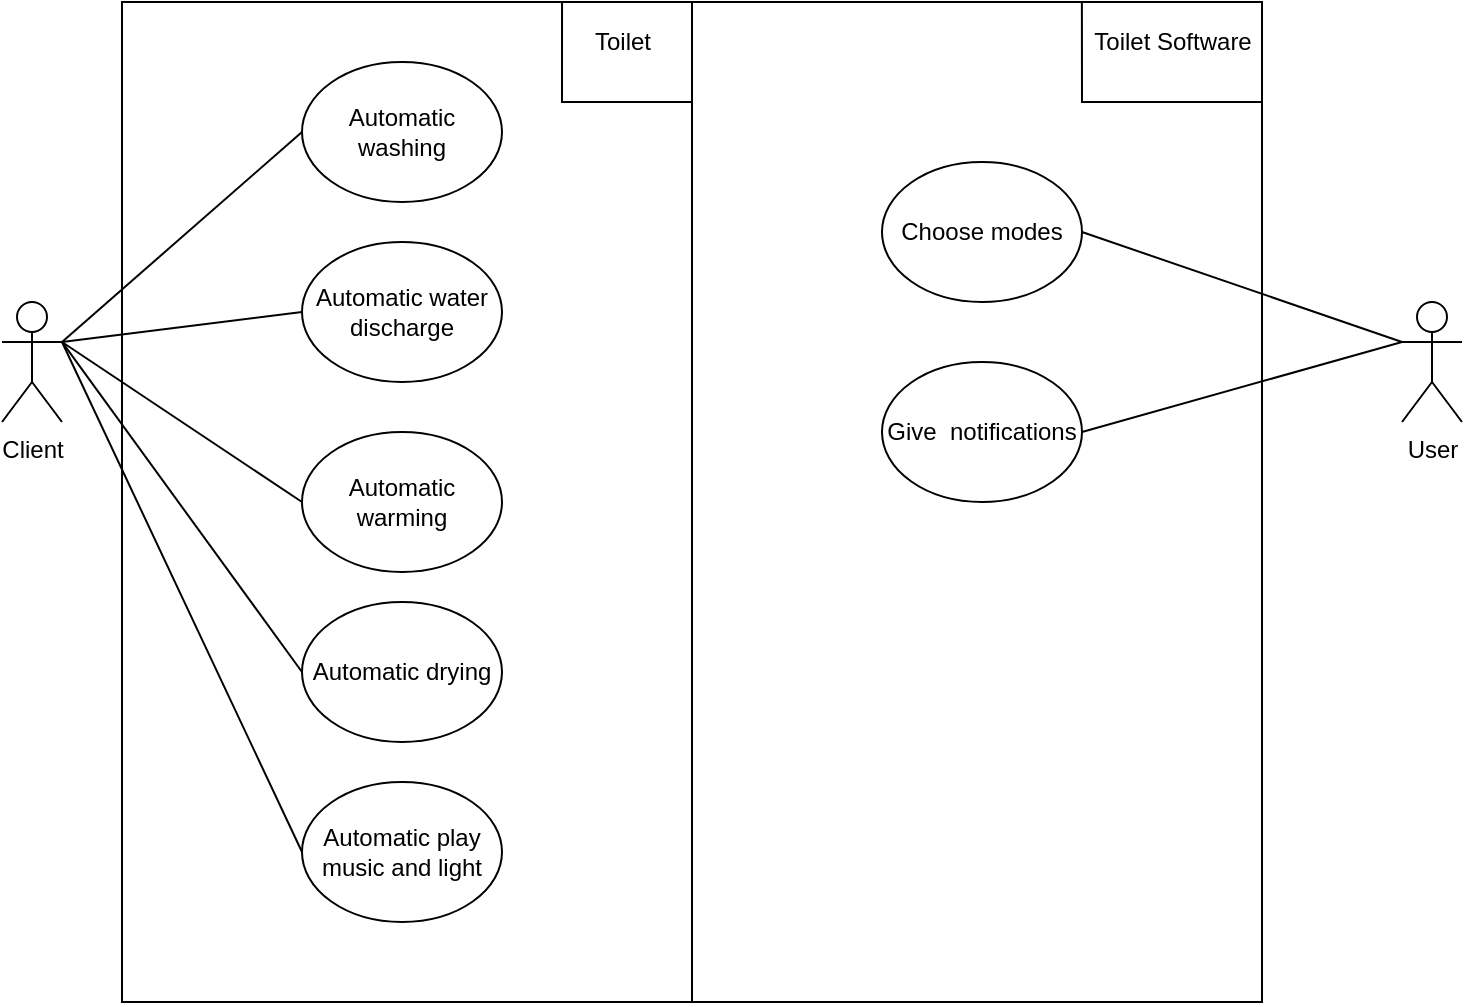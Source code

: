 <mxfile version="19.0.3" type="device" pages="6"><diagram id="88Jd9_QH08Pia8IMq59S" name="Use case Diagram"><mxGraphModel dx="1278" dy="641" grid="1" gridSize="10" guides="1" tooltips="1" connect="1" arrows="1" fold="1" page="1" pageScale="1" pageWidth="850" pageHeight="1100" math="0" shadow="0"><root><mxCell id="0"/><mxCell id="1" parent="0"/><mxCell id="SPoXTKS4zXwIqae8-sJs-1" value="" style="rounded=0;whiteSpace=wrap;html=1;" parent="1" vertex="1"><mxGeometry x="110" y="140" width="570" height="500" as="geometry"/></mxCell><mxCell id="SPoXTKS4zXwIqae8-sJs-2" value="" style="endArrow=none;html=1;rounded=0;entryX=0.5;entryY=0;entryDx=0;entryDy=0;exitX=0.5;exitY=1;exitDx=0;exitDy=0;" parent="1" source="SPoXTKS4zXwIqae8-sJs-1" target="SPoXTKS4zXwIqae8-sJs-1" edge="1"><mxGeometry width="50" height="50" relative="1" as="geometry"><mxPoint x="400" y="360" as="sourcePoint"/><mxPoint x="450" y="310" as="targetPoint"/></mxGeometry></mxCell><mxCell id="SPoXTKS4zXwIqae8-sJs-3" value="Toilet" style="text;html=1;align=center;verticalAlign=middle;resizable=0;points=[];autosize=1;strokeColor=none;fillColor=none;" parent="1" vertex="1"><mxGeometry x="340" y="150" width="40" height="20" as="geometry"/></mxCell><mxCell id="SPoXTKS4zXwIqae8-sJs-4" value="Toilet Software" style="text;html=1;align=center;verticalAlign=middle;resizable=0;points=[];autosize=1;strokeColor=none;fillColor=none;" parent="1" vertex="1"><mxGeometry x="590" y="150" width="90" height="20" as="geometry"/></mxCell><mxCell id="SPoXTKS4zXwIqae8-sJs-5" value="User" style="shape=umlActor;verticalLabelPosition=bottom;verticalAlign=top;html=1;outlineConnect=0;" parent="1" vertex="1"><mxGeometry x="750" y="290" width="30" height="60" as="geometry"/></mxCell><mxCell id="SPoXTKS4zXwIqae8-sJs-6" value="Client" style="shape=umlActor;verticalLabelPosition=bottom;verticalAlign=top;html=1;outlineConnect=0;" parent="1" vertex="1"><mxGeometry x="50" y="290" width="30" height="60" as="geometry"/></mxCell><mxCell id="SPoXTKS4zXwIqae8-sJs-7" value="Automatic washing" style="ellipse;whiteSpace=wrap;html=1;" parent="1" vertex="1"><mxGeometry x="200" y="170" width="100" height="70" as="geometry"/></mxCell><mxCell id="SPoXTKS4zXwIqae8-sJs-8" value="Automatic water discharge" style="ellipse;whiteSpace=wrap;html=1;" parent="1" vertex="1"><mxGeometry x="200" y="260" width="100" height="70" as="geometry"/></mxCell><mxCell id="SPoXTKS4zXwIqae8-sJs-9" value="Automatic warming" style="ellipse;whiteSpace=wrap;html=1;" parent="1" vertex="1"><mxGeometry x="200" y="355" width="100" height="70" as="geometry"/></mxCell><mxCell id="SPoXTKS4zXwIqae8-sJs-10" value="Automatic play music and light" style="ellipse;whiteSpace=wrap;html=1;" parent="1" vertex="1"><mxGeometry x="200" y="530" width="100" height="70" as="geometry"/></mxCell><mxCell id="SPoXTKS4zXwIqae8-sJs-11" value="Choose modes" style="ellipse;whiteSpace=wrap;html=1;" parent="1" vertex="1"><mxGeometry x="490" y="220" width="100" height="70" as="geometry"/></mxCell><mxCell id="SPoXTKS4zXwIqae8-sJs-12" value="" style="endArrow=none;html=1;rounded=0;exitX=1;exitY=0.333;exitDx=0;exitDy=0;exitPerimeter=0;entryX=0;entryY=0.5;entryDx=0;entryDy=0;" parent="1" source="SPoXTKS4zXwIqae8-sJs-6" target="SPoXTKS4zXwIqae8-sJs-7" edge="1"><mxGeometry width="50" height="50" relative="1" as="geometry"><mxPoint x="240" y="450" as="sourcePoint"/><mxPoint x="290" y="400" as="targetPoint"/></mxGeometry></mxCell><mxCell id="SPoXTKS4zXwIqae8-sJs-13" value="" style="endArrow=none;html=1;rounded=0;entryX=0;entryY=0.5;entryDx=0;entryDy=0;" parent="1" target="SPoXTKS4zXwIqae8-sJs-8" edge="1"><mxGeometry width="50" height="50" relative="1" as="geometry"><mxPoint x="80" y="310" as="sourcePoint"/><mxPoint x="210" y="225" as="targetPoint"/></mxGeometry></mxCell><mxCell id="SPoXTKS4zXwIqae8-sJs-14" value="" style="endArrow=none;html=1;rounded=0;entryX=0;entryY=0.5;entryDx=0;entryDy=0;" parent="1" target="SPoXTKS4zXwIqae8-sJs-9" edge="1"><mxGeometry width="50" height="50" relative="1" as="geometry"><mxPoint x="80" y="310" as="sourcePoint"/><mxPoint x="220" y="235" as="targetPoint"/></mxGeometry></mxCell><mxCell id="SPoXTKS4zXwIqae8-sJs-15" value="" style="endArrow=none;html=1;rounded=0;entryX=0;entryY=0.5;entryDx=0;entryDy=0;" parent="1" target="SPoXTKS4zXwIqae8-sJs-10" edge="1"><mxGeometry width="50" height="50" relative="1" as="geometry"><mxPoint x="80" y="310" as="sourcePoint"/><mxPoint x="230" y="245" as="targetPoint"/></mxGeometry></mxCell><mxCell id="SPoXTKS4zXwIqae8-sJs-16" value="" style="endArrow=none;html=1;rounded=0;exitX=1;exitY=0.5;exitDx=0;exitDy=0;entryX=0;entryY=0.333;entryDx=0;entryDy=0;entryPerimeter=0;" parent="1" source="SPoXTKS4zXwIqae8-sJs-11" target="SPoXTKS4zXwIqae8-sJs-5" edge="1"><mxGeometry width="50" height="50" relative="1" as="geometry"><mxPoint x="120" y="350" as="sourcePoint"/><mxPoint x="240" y="255" as="targetPoint"/></mxGeometry></mxCell><mxCell id="SPoXTKS4zXwIqae8-sJs-17" value="Automatic drying" style="ellipse;whiteSpace=wrap;html=1;" parent="1" vertex="1"><mxGeometry x="200" y="440" width="100" height="70" as="geometry"/></mxCell><mxCell id="SPoXTKS4zXwIqae8-sJs-18" value="Give&amp;nbsp; notifications" style="ellipse;whiteSpace=wrap;html=1;" parent="1" vertex="1"><mxGeometry x="490" y="320" width="100" height="70" as="geometry"/></mxCell><mxCell id="SPoXTKS4zXwIqae8-sJs-19" value="" style="endArrow=none;html=1;rounded=0;exitX=1;exitY=0.5;exitDx=0;exitDy=0;" parent="1" source="SPoXTKS4zXwIqae8-sJs-18" edge="1"><mxGeometry width="50" height="50" relative="1" as="geometry"><mxPoint x="600" y="265" as="sourcePoint"/><mxPoint x="750" y="310" as="targetPoint"/></mxGeometry></mxCell><mxCell id="SPoXTKS4zXwIqae8-sJs-20" value="" style="endArrow=none;html=1;rounded=0;exitX=1;exitY=0.333;exitDx=0;exitDy=0;entryX=0;entryY=0.5;entryDx=0;entryDy=0;exitPerimeter=0;" parent="1" source="SPoXTKS4zXwIqae8-sJs-6" target="SPoXTKS4zXwIqae8-sJs-17" edge="1"><mxGeometry width="50" height="50" relative="1" as="geometry"><mxPoint x="610" y="275" as="sourcePoint"/><mxPoint x="770" y="330" as="targetPoint"/></mxGeometry></mxCell><mxCell id="SPoXTKS4zXwIqae8-sJs-21" value="" style="endArrow=none;html=1;rounded=0;exitX=0.386;exitY=0;exitDx=0;exitDy=0;exitPerimeter=0;" parent="1" source="SPoXTKS4zXwIqae8-sJs-1" edge="1"><mxGeometry width="50" height="50" relative="1" as="geometry"><mxPoint x="320" y="140" as="sourcePoint"/><mxPoint x="395" y="190" as="targetPoint"/><Array as="points"><mxPoint x="330" y="190"/></Array></mxGeometry></mxCell><mxCell id="SPoXTKS4zXwIqae8-sJs-22" value="" style="endArrow=none;html=1;rounded=0;exitX=0.842;exitY=-0.001;exitDx=0;exitDy=0;exitPerimeter=0;" parent="1" source="SPoXTKS4zXwIqae8-sJs-1" edge="1"><mxGeometry width="50" height="50" relative="1" as="geometry"><mxPoint x="615.02" y="140" as="sourcePoint"/><mxPoint x="680" y="190" as="targetPoint"/><Array as="points"><mxPoint x="590" y="190"/></Array></mxGeometry></mxCell></root></mxGraphModel></diagram><diagram id="bED6hofKmxJHwIcfrs7n" name="Class Diagram"><mxGraphModel dx="1278" dy="641" grid="1" gridSize="10" guides="1" tooltips="1" connect="1" arrows="1" fold="1" page="1" pageScale="1" pageWidth="850" pageHeight="1100" math="0" shadow="0"><root><mxCell id="0"/><mxCell id="1" parent="0"/><mxCell id="I_Pk656jR7Zm04pvIrn_-1" value="ToiletControl" style="swimlane;fontStyle=0;childLayout=stackLayout;horizontal=1;startSize=26;fillColor=none;horizontalStack=0;resizeParent=1;resizeParentMax=0;resizeLast=0;collapsible=1;marginBottom=0;" parent="1" vertex="1"><mxGeometry x="340" y="260" width="140" height="104" as="geometry"/></mxCell><mxCell id="I_Pk656jR7Zm04pvIrn_-2" value="+ field: type" style="text;strokeColor=none;fillColor=none;align=left;verticalAlign=top;spacingLeft=4;spacingRight=4;overflow=hidden;rotatable=0;points=[[0,0.5],[1,0.5]];portConstraint=eastwest;" parent="I_Pk656jR7Zm04pvIrn_-1" vertex="1"><mxGeometry y="26" width="140" height="26" as="geometry"/></mxCell><mxCell id="I_Pk656jR7Zm04pvIrn_-3" value="+ field: type" style="text;strokeColor=none;fillColor=none;align=left;verticalAlign=top;spacingLeft=4;spacingRight=4;overflow=hidden;rotatable=0;points=[[0,0.5],[1,0.5]];portConstraint=eastwest;" parent="I_Pk656jR7Zm04pvIrn_-1" vertex="1"><mxGeometry y="52" width="140" height="26" as="geometry"/></mxCell><mxCell id="I_Pk656jR7Zm04pvIrn_-4" value="+ field: type" style="text;strokeColor=none;fillColor=none;align=left;verticalAlign=top;spacingLeft=4;spacingRight=4;overflow=hidden;rotatable=0;points=[[0,0.5],[1,0.5]];portConstraint=eastwest;" parent="I_Pk656jR7Zm04pvIrn_-1" vertex="1"><mxGeometry y="78" width="140" height="26" as="geometry"/></mxCell><mxCell id="I_Pk656jR7Zm04pvIrn_-5" value="Button" style="swimlane;fontStyle=0;childLayout=stackLayout;horizontal=1;startSize=26;fillColor=none;horizontalStack=0;resizeParent=1;resizeParentMax=0;resizeLast=0;collapsible=1;marginBottom=0;" parent="1" vertex="1"><mxGeometry x="140" y="400" width="140" height="104" as="geometry"/></mxCell><mxCell id="I_Pk656jR7Zm04pvIrn_-6" value="+ field: type" style="text;strokeColor=none;fillColor=none;align=left;verticalAlign=top;spacingLeft=4;spacingRight=4;overflow=hidden;rotatable=0;points=[[0,0.5],[1,0.5]];portConstraint=eastwest;" parent="I_Pk656jR7Zm04pvIrn_-5" vertex="1"><mxGeometry y="26" width="140" height="26" as="geometry"/></mxCell><mxCell id="I_Pk656jR7Zm04pvIrn_-7" value="+ field: type" style="text;strokeColor=none;fillColor=none;align=left;verticalAlign=top;spacingLeft=4;spacingRight=4;overflow=hidden;rotatable=0;points=[[0,0.5],[1,0.5]];portConstraint=eastwest;" parent="I_Pk656jR7Zm04pvIrn_-5" vertex="1"><mxGeometry y="52" width="140" height="26" as="geometry"/></mxCell><mxCell id="I_Pk656jR7Zm04pvIrn_-8" value="+ field: type" style="text;strokeColor=none;fillColor=none;align=left;verticalAlign=top;spacingLeft=4;spacingRight=4;overflow=hidden;rotatable=0;points=[[0,0.5],[1,0.5]];portConstraint=eastwest;" parent="I_Pk656jR7Zm04pvIrn_-5" vertex="1"><mxGeometry y="78" width="140" height="26" as="geometry"/></mxCell><mxCell id="I_Pk656jR7Zm04pvIrn_-9" value="Software" style="swimlane;fontStyle=0;childLayout=stackLayout;horizontal=1;startSize=26;fillColor=none;horizontalStack=0;resizeParent=1;resizeParentMax=0;resizeLast=0;collapsible=1;marginBottom=0;" parent="1" vertex="1"><mxGeometry x="520" y="400" width="140" height="104" as="geometry"/></mxCell><mxCell id="I_Pk656jR7Zm04pvIrn_-10" value="+ field: type" style="text;strokeColor=none;fillColor=none;align=left;verticalAlign=top;spacingLeft=4;spacingRight=4;overflow=hidden;rotatable=0;points=[[0,0.5],[1,0.5]];portConstraint=eastwest;" parent="I_Pk656jR7Zm04pvIrn_-9" vertex="1"><mxGeometry y="26" width="140" height="26" as="geometry"/></mxCell><mxCell id="I_Pk656jR7Zm04pvIrn_-11" value="+ field: type" style="text;strokeColor=none;fillColor=none;align=left;verticalAlign=top;spacingLeft=4;spacingRight=4;overflow=hidden;rotatable=0;points=[[0,0.5],[1,0.5]];portConstraint=eastwest;" parent="I_Pk656jR7Zm04pvIrn_-9" vertex="1"><mxGeometry y="52" width="140" height="26" as="geometry"/></mxCell><mxCell id="I_Pk656jR7Zm04pvIrn_-12" value="+ field: type" style="text;strokeColor=none;fillColor=none;align=left;verticalAlign=top;spacingLeft=4;spacingRight=4;overflow=hidden;rotatable=0;points=[[0,0.5],[1,0.5]];portConstraint=eastwest;" parent="I_Pk656jR7Zm04pvIrn_-9" vertex="1"><mxGeometry y="78" width="140" height="26" as="geometry"/></mxCell><mxCell id="I_Pk656jR7Zm04pvIrn_-13" value="Toilet" style="swimlane;fontStyle=0;childLayout=stackLayout;horizontal=1;startSize=26;fillColor=none;horizontalStack=0;resizeParent=1;resizeParentMax=0;resizeLast=0;collapsible=1;marginBottom=0;" parent="1" vertex="1"><mxGeometry x="540" y="160" width="140" height="104" as="geometry"/></mxCell><mxCell id="I_Pk656jR7Zm04pvIrn_-14" value="+ field: type" style="text;strokeColor=none;fillColor=none;align=left;verticalAlign=top;spacingLeft=4;spacingRight=4;overflow=hidden;rotatable=0;points=[[0,0.5],[1,0.5]];portConstraint=eastwest;" parent="I_Pk656jR7Zm04pvIrn_-13" vertex="1"><mxGeometry y="26" width="140" height="26" as="geometry"/></mxCell><mxCell id="I_Pk656jR7Zm04pvIrn_-15" value="+ field: type" style="text;strokeColor=none;fillColor=none;align=left;verticalAlign=top;spacingLeft=4;spacingRight=4;overflow=hidden;rotatable=0;points=[[0,0.5],[1,0.5]];portConstraint=eastwest;" parent="I_Pk656jR7Zm04pvIrn_-13" vertex="1"><mxGeometry y="52" width="140" height="26" as="geometry"/></mxCell><mxCell id="I_Pk656jR7Zm04pvIrn_-16" value="+ field: type" style="text;strokeColor=none;fillColor=none;align=left;verticalAlign=top;spacingLeft=4;spacingRight=4;overflow=hidden;rotatable=0;points=[[0,0.5],[1,0.5]];portConstraint=eastwest;" parent="I_Pk656jR7Zm04pvIrn_-13" vertex="1"><mxGeometry y="78" width="140" height="26" as="geometry"/></mxCell></root></mxGraphModel></diagram><diagram id="BmSUkL9jFL31HHyJMzcK" name="Sequence Diagram"><mxGraphModel dx="1966" dy="986" grid="1" gridSize="10" guides="1" tooltips="1" connect="1" arrows="1" fold="1" page="1" pageScale="1" pageWidth="850" pageHeight="1100" math="0" shadow="0"><root><mxCell id="0"/><mxCell id="1" parent="0"/><mxCell id="SkadGxowgZJIjRTnhGhA-1" value="" style="rounded=0;whiteSpace=wrap;html=1;" parent="1" vertex="1"><mxGeometry x="980" y="720" width="810" height="547" as="geometry"/></mxCell><mxCell id="SkadGxowgZJIjRTnhGhA-2" value="TOILET WARMING SYSTEM" style="text;html=1;align=center;verticalAlign=middle;resizable=0;points=[];autosize=1;strokeColor=none;fillColor=none;" parent="1" vertex="1"><mxGeometry x="1300" y="730" width="170" height="20" as="geometry"/></mxCell><mxCell id="SkadGxowgZJIjRTnhGhA-3" value="" style="rounded=0;whiteSpace=wrap;html=1;" parent="1" vertex="1"><mxGeometry x="1075.57" y="150" width="1000" height="520" as="geometry"/></mxCell><mxCell id="SkadGxowgZJIjRTnhGhA-4" value="TOILET DRYING SYSTEM" style="text;html=1;align=center;verticalAlign=middle;resizable=0;points=[];autosize=1;strokeColor=none;fillColor=none;" parent="1" vertex="1"><mxGeometry x="1466.14" y="160" width="160" height="20" as="geometry"/></mxCell><mxCell id="SkadGxowgZJIjRTnhGhA-5" value="" style="rounded=0;whiteSpace=wrap;html=1;" parent="1" vertex="1"><mxGeometry x="20" y="720" width="810" height="547" as="geometry"/></mxCell><mxCell id="SkadGxowgZJIjRTnhGhA-6" value="TOILET FLUSHING SYSTEM" style="text;html=1;align=center;verticalAlign=middle;resizable=0;points=[];autosize=1;strokeColor=none;fillColor=none;" parent="1" vertex="1"><mxGeometry x="340" y="730" width="170" height="20" as="geometry"/></mxCell><mxCell id="SkadGxowgZJIjRTnhGhA-7" value="" style="rounded=0;whiteSpace=wrap;html=1;" parent="1" vertex="1"><mxGeometry x="20" y="150" width="1000" height="520" as="geometry"/></mxCell><mxCell id="SkadGxowgZJIjRTnhGhA-8" value="Client" style="rounded=0;whiteSpace=wrap;html=1;" parent="1" vertex="1"><mxGeometry x="40" y="200" width="120" height="40" as="geometry"/></mxCell><mxCell id="SkadGxowgZJIjRTnhGhA-9" value="Buttons" style="rounded=0;whiteSpace=wrap;html=1;" parent="1" vertex="1"><mxGeometry x="200" y="200" width="120" height="40" as="geometry"/></mxCell><mxCell id="SkadGxowgZJIjRTnhGhA-10" value="Software" style="rounded=0;whiteSpace=wrap;html=1;" parent="1" vertex="1"><mxGeometry x="360" y="200" width="120" height="40" as="geometry"/></mxCell><mxCell id="SkadGxowgZJIjRTnhGhA-11" value="Toilet Control" style="rounded=0;whiteSpace=wrap;html=1;" parent="1" vertex="1"><mxGeometry x="520" y="200" width="120" height="40" as="geometry"/></mxCell><mxCell id="SkadGxowgZJIjRTnhGhA-12" value="Toilet spray system" style="rounded=0;whiteSpace=wrap;html=1;" parent="1" vertex="1"><mxGeometry x="680" y="200" width="120" height="40" as="geometry"/></mxCell><mxCell id="SkadGxowgZJIjRTnhGhA-13" value="" style="html=1;points=[];perimeter=orthogonalPerimeter;" parent="1" vertex="1"><mxGeometry x="95" y="280" width="10" height="30" as="geometry"/></mxCell><mxCell id="SkadGxowgZJIjRTnhGhA-14" value="" style="endArrow=none;dashed=1;html=1;rounded=0;exitX=0.5;exitY=1;exitDx=0;exitDy=0;entryX=0.511;entryY=0.003;entryDx=0;entryDy=0;entryPerimeter=0;" parent="1" source="SkadGxowgZJIjRTnhGhA-8" target="SkadGxowgZJIjRTnhGhA-13" edge="1"><mxGeometry width="50" height="50" relative="1" as="geometry"><mxPoint x="240" y="440" as="sourcePoint"/><mxPoint x="100" y="280" as="targetPoint"/></mxGeometry></mxCell><mxCell id="SkadGxowgZJIjRTnhGhA-15" value="" style="endArrow=none;dashed=1;html=1;rounded=0;exitX=0.484;exitY=0.997;exitDx=0;exitDy=0;exitPerimeter=0;" parent="1" source="SkadGxowgZJIjRTnhGhA-13" edge="1"><mxGeometry width="50" height="50" relative="1" as="geometry"><mxPoint x="110" y="250" as="sourcePoint"/><mxPoint x="100" y="640" as="targetPoint"/></mxGeometry></mxCell><mxCell id="SkadGxowgZJIjRTnhGhA-16" value="" style="html=1;points=[];perimeter=orthogonalPerimeter;" parent="1" vertex="1"><mxGeometry x="255" y="280" width="10" height="40" as="geometry"/></mxCell><mxCell id="SkadGxowgZJIjRTnhGhA-17" value="" style="endArrow=none;dashed=1;html=1;rounded=0;exitX=0.5;exitY=1;exitDx=0;exitDy=0;entryX=0.511;entryY=0.003;entryDx=0;entryDy=0;entryPerimeter=0;" parent="1" target="SkadGxowgZJIjRTnhGhA-16" edge="1"><mxGeometry width="50" height="50" relative="1" as="geometry"><mxPoint x="260" y="240" as="sourcePoint"/><mxPoint x="260" y="280" as="targetPoint"/></mxGeometry></mxCell><mxCell id="SkadGxowgZJIjRTnhGhA-18" value="" style="endArrow=none;dashed=1;html=1;rounded=0;exitX=0.484;exitY=0.997;exitDx=0;exitDy=0;exitPerimeter=0;entryX=0.48;entryY=0.025;entryDx=0;entryDy=0;entryPerimeter=0;" parent="1" source="SkadGxowgZJIjRTnhGhA-16" target="SkadGxowgZJIjRTnhGhA-65" edge="1"><mxGeometry width="50" height="50" relative="1" as="geometry"><mxPoint x="270" y="250" as="sourcePoint"/><mxPoint x="260" y="640" as="targetPoint"/></mxGeometry></mxCell><mxCell id="SkadGxowgZJIjRTnhGhA-19" value="" style="html=1;points=[];perimeter=orthogonalPerimeter;" parent="1" vertex="1"><mxGeometry x="420" y="290" width="10" height="40" as="geometry"/></mxCell><mxCell id="SkadGxowgZJIjRTnhGhA-20" value="" style="endArrow=none;dashed=1;html=1;rounded=0;exitX=0.5;exitY=1;exitDx=0;exitDy=0;entryX=0.511;entryY=0.003;entryDx=0;entryDy=0;entryPerimeter=0;" parent="1" target="SkadGxowgZJIjRTnhGhA-19" edge="1"><mxGeometry width="50" height="50" relative="1" as="geometry"><mxPoint x="425" y="240" as="sourcePoint"/><mxPoint x="425" y="280" as="targetPoint"/></mxGeometry></mxCell><mxCell id="SkadGxowgZJIjRTnhGhA-21" value="" style="endArrow=none;dashed=1;html=1;rounded=0;exitX=0.484;exitY=0.997;exitDx=0;exitDy=0;exitPerimeter=0;" parent="1" source="SkadGxowgZJIjRTnhGhA-19" edge="1"><mxGeometry width="50" height="50" relative="1" as="geometry"><mxPoint x="435" y="250" as="sourcePoint"/><mxPoint x="425" y="640" as="targetPoint"/></mxGeometry></mxCell><mxCell id="SkadGxowgZJIjRTnhGhA-22" value="" style="html=1;points=[];perimeter=orthogonalPerimeter;" parent="1" vertex="1"><mxGeometry x="575" y="280" width="10" height="280" as="geometry"/></mxCell><mxCell id="SkadGxowgZJIjRTnhGhA-23" value="" style="endArrow=none;dashed=1;html=1;rounded=0;exitX=0.5;exitY=1;exitDx=0;exitDy=0;entryX=0.511;entryY=0.003;entryDx=0;entryDy=0;entryPerimeter=0;" parent="1" target="SkadGxowgZJIjRTnhGhA-22" edge="1"><mxGeometry width="50" height="50" relative="1" as="geometry"><mxPoint x="580" y="240" as="sourcePoint"/><mxPoint x="580" y="280" as="targetPoint"/></mxGeometry></mxCell><mxCell id="SkadGxowgZJIjRTnhGhA-24" value="" style="endArrow=none;dashed=1;html=1;rounded=0;exitX=0.484;exitY=0.997;exitDx=0;exitDy=0;exitPerimeter=0;" parent="1" source="SkadGxowgZJIjRTnhGhA-22" edge="1"><mxGeometry width="50" height="50" relative="1" as="geometry"><mxPoint x="590" y="250" as="sourcePoint"/><mxPoint x="580" y="640" as="targetPoint"/></mxGeometry></mxCell><mxCell id="SkadGxowgZJIjRTnhGhA-25" value="" style="html=1;points=[];perimeter=orthogonalPerimeter;" parent="1" vertex="1"><mxGeometry x="735" y="360" width="10" height="180" as="geometry"/></mxCell><mxCell id="SkadGxowgZJIjRTnhGhA-26" value="" style="endArrow=none;dashed=1;html=1;rounded=0;exitX=0.5;exitY=1;exitDx=0;exitDy=0;entryX=0.511;entryY=0.003;entryDx=0;entryDy=0;entryPerimeter=0;" parent="1" target="SkadGxowgZJIjRTnhGhA-25" edge="1"><mxGeometry width="50" height="50" relative="1" as="geometry"><mxPoint x="740" y="240" as="sourcePoint"/><mxPoint x="740" y="280" as="targetPoint"/></mxGeometry></mxCell><mxCell id="SkadGxowgZJIjRTnhGhA-27" value="" style="endArrow=none;dashed=1;html=1;rounded=0;exitX=0.484;exitY=0.997;exitDx=0;exitDy=0;exitPerimeter=0;" parent="1" source="SkadGxowgZJIjRTnhGhA-25" edge="1"><mxGeometry width="50" height="50" relative="1" as="geometry"><mxPoint x="750" y="250" as="sourcePoint"/><mxPoint x="740" y="640" as="targetPoint"/></mxGeometry></mxCell><mxCell id="SkadGxowgZJIjRTnhGhA-28" value="Client" style="rounded=0;whiteSpace=wrap;html=1;" parent="1" vertex="1"><mxGeometry x="40" y="767" width="120" height="40" as="geometry"/></mxCell><mxCell id="SkadGxowgZJIjRTnhGhA-29" value="Infrared Sensor" style="rounded=0;whiteSpace=wrap;html=1;" parent="1" vertex="1"><mxGeometry x="200" y="767" width="120" height="40" as="geometry"/></mxCell><mxCell id="SkadGxowgZJIjRTnhGhA-30" value="Software" style="rounded=0;whiteSpace=wrap;html=1;" parent="1" vertex="1"><mxGeometry x="360" y="767" width="120" height="40" as="geometry"/></mxCell><mxCell id="SkadGxowgZJIjRTnhGhA-31" value="Toilet Control" style="rounded=0;whiteSpace=wrap;html=1;" parent="1" vertex="1"><mxGeometry x="520" y="767" width="120" height="40" as="geometry"/></mxCell><mxCell id="SkadGxowgZJIjRTnhGhA-32" value="" style="html=1;points=[];perimeter=orthogonalPerimeter;" parent="1" vertex="1"><mxGeometry x="95" y="847" width="10" height="30" as="geometry"/></mxCell><mxCell id="SkadGxowgZJIjRTnhGhA-33" value="" style="endArrow=none;dashed=1;html=1;rounded=0;exitX=0.5;exitY=1;exitDx=0;exitDy=0;entryX=0.511;entryY=0.003;entryDx=0;entryDy=0;entryPerimeter=0;" parent="1" source="SkadGxowgZJIjRTnhGhA-28" target="SkadGxowgZJIjRTnhGhA-32" edge="1"><mxGeometry width="50" height="50" relative="1" as="geometry"><mxPoint x="240" y="1007" as="sourcePoint"/><mxPoint x="100" y="847" as="targetPoint"/></mxGeometry></mxCell><mxCell id="SkadGxowgZJIjRTnhGhA-34" value="" style="endArrow=none;dashed=1;html=1;rounded=0;exitX=0.484;exitY=0.997;exitDx=0;exitDy=0;exitPerimeter=0;entryX=0.469;entryY=0.025;entryDx=0;entryDy=0;entryPerimeter=0;" parent="1" source="SkadGxowgZJIjRTnhGhA-32" target="SkadGxowgZJIjRTnhGhA-99" edge="1"><mxGeometry width="50" height="50" relative="1" as="geometry"><mxPoint x="110" y="817" as="sourcePoint"/><mxPoint x="100.0" y="1207.0" as="targetPoint"/></mxGeometry></mxCell><mxCell id="SkadGxowgZJIjRTnhGhA-35" value="" style="html=1;points=[];perimeter=orthogonalPerimeter;" parent="1" vertex="1"><mxGeometry x="255" y="847" width="10" height="320" as="geometry"/></mxCell><mxCell id="SkadGxowgZJIjRTnhGhA-36" value="" style="endArrow=none;dashed=1;html=1;rounded=0;exitX=0.5;exitY=1;exitDx=0;exitDy=0;entryX=0.511;entryY=0.003;entryDx=0;entryDy=0;entryPerimeter=0;" parent="1" target="SkadGxowgZJIjRTnhGhA-35" edge="1"><mxGeometry width="50" height="50" relative="1" as="geometry"><mxPoint x="260" y="807.0" as="sourcePoint"/><mxPoint x="260" y="847" as="targetPoint"/></mxGeometry></mxCell><mxCell id="SkadGxowgZJIjRTnhGhA-37" value="" style="endArrow=none;dashed=1;html=1;rounded=0;exitX=0.484;exitY=0.997;exitDx=0;exitDy=0;exitPerimeter=0;" parent="1" source="SkadGxowgZJIjRTnhGhA-35" edge="1"><mxGeometry width="50" height="50" relative="1" as="geometry"><mxPoint x="270" y="817" as="sourcePoint"/><mxPoint x="260" y="1207.0" as="targetPoint"/></mxGeometry></mxCell><mxCell id="SkadGxowgZJIjRTnhGhA-38" value="" style="html=1;points=[];perimeter=orthogonalPerimeter;" parent="1" vertex="1"><mxGeometry x="420" y="857" width="10" height="40" as="geometry"/></mxCell><mxCell id="SkadGxowgZJIjRTnhGhA-39" value="" style="endArrow=none;dashed=1;html=1;rounded=0;exitX=0.5;exitY=1;exitDx=0;exitDy=0;entryX=0.511;entryY=0.003;entryDx=0;entryDy=0;entryPerimeter=0;" parent="1" target="SkadGxowgZJIjRTnhGhA-38" edge="1"><mxGeometry width="50" height="50" relative="1" as="geometry"><mxPoint x="425" y="807.0" as="sourcePoint"/><mxPoint x="425" y="847" as="targetPoint"/></mxGeometry></mxCell><mxCell id="SkadGxowgZJIjRTnhGhA-40" value="" style="endArrow=none;dashed=1;html=1;rounded=0;exitX=0.484;exitY=0.997;exitDx=0;exitDy=0;exitPerimeter=0;entryX=0.474;entryY=0.032;entryDx=0;entryDy=0;entryPerimeter=0;" parent="1" source="SkadGxowgZJIjRTnhGhA-38" target="SkadGxowgZJIjRTnhGhA-105" edge="1"><mxGeometry width="50" height="50" relative="1" as="geometry"><mxPoint x="435" y="817" as="sourcePoint"/><mxPoint x="425" y="1207.0" as="targetPoint"/></mxGeometry></mxCell><mxCell id="SkadGxowgZJIjRTnhGhA-41" value="" style="html=1;points=[];perimeter=orthogonalPerimeter;" parent="1" vertex="1"><mxGeometry x="575" y="847" width="10" height="320" as="geometry"/></mxCell><mxCell id="SkadGxowgZJIjRTnhGhA-42" value="" style="endArrow=none;dashed=1;html=1;rounded=0;exitX=0.5;exitY=1;exitDx=0;exitDy=0;entryX=0.511;entryY=0.003;entryDx=0;entryDy=0;entryPerimeter=0;" parent="1" target="SkadGxowgZJIjRTnhGhA-41" edge="1"><mxGeometry width="50" height="50" relative="1" as="geometry"><mxPoint x="580" y="807.0" as="sourcePoint"/><mxPoint x="580" y="847" as="targetPoint"/></mxGeometry></mxCell><mxCell id="SkadGxowgZJIjRTnhGhA-43" value="" style="endArrow=none;dashed=1;html=1;rounded=0;exitX=0.484;exitY=0.997;exitDx=0;exitDy=0;exitPerimeter=0;" parent="1" source="SkadGxowgZJIjRTnhGhA-41" edge="1"><mxGeometry width="50" height="50" relative="1" as="geometry"><mxPoint x="590" y="817" as="sourcePoint"/><mxPoint x="580" y="1207.0" as="targetPoint"/></mxGeometry></mxCell><mxCell id="SkadGxowgZJIjRTnhGhA-44" value="Toilet Flushing System" style="rounded=0;whiteSpace=wrap;html=1;" parent="1" vertex="1"><mxGeometry x="680" y="767" width="120" height="40" as="geometry"/></mxCell><mxCell id="SkadGxowgZJIjRTnhGhA-45" value="" style="html=1;points=[];perimeter=orthogonalPerimeter;" parent="1" vertex="1"><mxGeometry x="735" y="927" width="10" height="220" as="geometry"/></mxCell><mxCell id="SkadGxowgZJIjRTnhGhA-46" value="" style="endArrow=none;dashed=1;html=1;rounded=0;exitX=0.5;exitY=1;exitDx=0;exitDy=0;entryX=0.511;entryY=0.003;entryDx=0;entryDy=0;entryPerimeter=0;" parent="1" target="SkadGxowgZJIjRTnhGhA-45" edge="1"><mxGeometry width="50" height="50" relative="1" as="geometry"><mxPoint x="740" y="807.0" as="sourcePoint"/><mxPoint x="740" y="847" as="targetPoint"/></mxGeometry></mxCell><mxCell id="SkadGxowgZJIjRTnhGhA-47" value="" style="endArrow=none;dashed=1;html=1;rounded=0;exitX=0.484;exitY=0.997;exitDx=0;exitDy=0;exitPerimeter=0;" parent="1" source="SkadGxowgZJIjRTnhGhA-45" edge="1"><mxGeometry width="50" height="50" relative="1" as="geometry"><mxPoint x="750" y="817" as="sourcePoint"/><mxPoint x="740" y="1207.0" as="targetPoint"/></mxGeometry></mxCell><mxCell id="SkadGxowgZJIjRTnhGhA-48" value="Notification system" style="rounded=0;whiteSpace=wrap;html=1;" parent="1" vertex="1"><mxGeometry x="840" y="200" width="120" height="40" as="geometry"/></mxCell><mxCell id="SkadGxowgZJIjRTnhGhA-49" value="" style="html=1;points=[];perimeter=orthogonalPerimeter;" parent="1" vertex="1"><mxGeometry x="895" y="480" width="10" height="40" as="geometry"/></mxCell><mxCell id="SkadGxowgZJIjRTnhGhA-50" value="" style="endArrow=none;dashed=1;html=1;rounded=0;exitX=0.5;exitY=1;exitDx=0;exitDy=0;entryX=0.511;entryY=0.003;entryDx=0;entryDy=0;entryPerimeter=0;" parent="1" target="SkadGxowgZJIjRTnhGhA-49" edge="1"><mxGeometry width="50" height="50" relative="1" as="geometry"><mxPoint x="900" y="240.0" as="sourcePoint"/><mxPoint x="900" y="280" as="targetPoint"/></mxGeometry></mxCell><mxCell id="SkadGxowgZJIjRTnhGhA-51" value="" style="endArrow=none;dashed=1;html=1;rounded=0;exitX=0.484;exitY=0.997;exitDx=0;exitDy=0;exitPerimeter=0;" parent="1" source="SkadGxowgZJIjRTnhGhA-49" edge="1"><mxGeometry width="50" height="50" relative="1" as="geometry"><mxPoint x="910" y="250" as="sourcePoint"/><mxPoint x="900" y="640" as="targetPoint"/></mxGeometry></mxCell><mxCell id="SkadGxowgZJIjRTnhGhA-52" value="Có 3 mức đối với vòi xịt, tương ứng với đó có thời gian đối với từng mức xịt, sẽ có hệ thống thông báo khi&amp;nbsp;" style="text;html=1;align=center;verticalAlign=middle;resizable=0;points=[];autosize=1;strokeColor=none;fillColor=none;" parent="1" vertex="1"><mxGeometry x="200.57" y="650" width="580" height="20" as="geometry"/></mxCell><mxCell id="SkadGxowgZJIjRTnhGhA-53" value="" style="endArrow=classic;html=1;rounded=0;exitX=0.943;exitY=0.139;exitDx=0;exitDy=0;exitPerimeter=0;entryX=-0.066;entryY=0.119;entryDx=0;entryDy=0;entryPerimeter=0;" parent="1" source="SkadGxowgZJIjRTnhGhA-13" target="SkadGxowgZJIjRTnhGhA-16" edge="1"><mxGeometry width="50" height="50" relative="1" as="geometry"><mxPoint x="300" y="430" as="sourcePoint"/><mxPoint x="350" y="380" as="targetPoint"/></mxGeometry></mxCell><mxCell id="SkadGxowgZJIjRTnhGhA-54" value="Press" style="text;html=1;align=center;verticalAlign=middle;resizable=0;points=[];autosize=1;strokeColor=none;fillColor=none;" parent="1" vertex="1"><mxGeometry x="145" y="260" width="50" height="20" as="geometry"/></mxCell><mxCell id="SkadGxowgZJIjRTnhGhA-55" value="" style="endArrow=classic;html=1;rounded=0;exitX=0.943;exitY=0.139;exitDx=0;exitDy=0;exitPerimeter=0;entryX=-0.014;entryY=0.117;entryDx=0;entryDy=0;entryPerimeter=0;" parent="1" target="SkadGxowgZJIjRTnhGhA-19" edge="1"><mxGeometry width="50" height="50" relative="1" as="geometry"><mxPoint x="265" y="295.56" as="sourcePoint"/><mxPoint x="414.91" y="294.76" as="targetPoint"/></mxGeometry></mxCell><mxCell id="SkadGxowgZJIjRTnhGhA-56" value="Call()" style="text;html=1;align=center;verticalAlign=middle;resizable=0;points=[];autosize=1;strokeColor=none;fillColor=none;" parent="1" vertex="1"><mxGeometry x="315" y="270" width="40" height="20" as="geometry"/></mxCell><mxCell id="SkadGxowgZJIjRTnhGhA-57" value="" style="endArrow=classic;html=1;rounded=0;exitX=0.077;exitY=0.631;exitDx=0;exitDy=0;exitPerimeter=0;entryX=0.897;entryY=0.904;entryDx=0;entryDy=0;entryPerimeter=0;" parent="1" source="SkadGxowgZJIjRTnhGhA-19" target="SkadGxowgZJIjRTnhGhA-16" edge="1"><mxGeometry width="50" height="50" relative="1" as="geometry"><mxPoint x="260.05" y="355.56" as="sourcePoint"/><mxPoint x="409.96" y="354.76" as="targetPoint"/></mxGeometry></mxCell><mxCell id="SkadGxowgZJIjRTnhGhA-58" value="TurnOn()" style="text;html=1;align=center;verticalAlign=middle;resizable=0;points=[];autosize=1;strokeColor=none;fillColor=none;" parent="1" vertex="1"><mxGeometry x="305" y="320" width="60" height="20" as="geometry"/></mxCell><mxCell id="SkadGxowgZJIjRTnhGhA-59" value="" style="endArrow=classic;html=1;rounded=0;exitX=0.943;exitY=0.139;exitDx=0;exitDy=0;exitPerimeter=0;" parent="1" target="SkadGxowgZJIjRTnhGhA-22" edge="1"><mxGeometry width="50" height="50" relative="1" as="geometry"><mxPoint x="430" y="329.62" as="sourcePoint"/><mxPoint x="579.91" y="328.82" as="targetPoint"/></mxGeometry></mxCell><mxCell id="SkadGxowgZJIjRTnhGhA-60" value="Select_hose()" style="text;html=1;align=center;verticalAlign=middle;resizable=0;points=[];autosize=1;strokeColor=none;fillColor=none;" parent="1" vertex="1"><mxGeometry x="450.57" y="304.06" width="90" height="20" as="geometry"/></mxCell><mxCell id="SkadGxowgZJIjRTnhGhA-61" value="" style="endArrow=classic;html=1;rounded=0;exitX=0.998;exitY=0.286;exitDx=0;exitDy=0;exitPerimeter=0;entryX=-0.014;entryY=0.001;entryDx=0;entryDy=0;entryPerimeter=0;" parent="1" source="SkadGxowgZJIjRTnhGhA-22" target="SkadGxowgZJIjRTnhGhA-25" edge="1"><mxGeometry width="50" height="50" relative="1" as="geometry"><mxPoint x="585" y="485.56" as="sourcePoint"/><mxPoint x="730" y="485.56" as="targetPoint"/></mxGeometry></mxCell><mxCell id="SkadGxowgZJIjRTnhGhA-62" value="Open()" style="text;html=1;align=center;verticalAlign=middle;resizable=0;points=[];autosize=1;strokeColor=none;fillColor=none;" parent="1" vertex="1"><mxGeometry x="640.0" y="340" width="50" height="20" as="geometry"/></mxCell><mxCell id="SkadGxowgZJIjRTnhGhA-63" value="" style="endArrow=classic;html=1;rounded=0;entryX=0.037;entryY=0.007;entryDx=0;entryDy=0;entryPerimeter=0;exitX=0.99;exitY=0.669;exitDx=0;exitDy=0;exitPerimeter=0;" parent="1" source="SkadGxowgZJIjRTnhGhA-25" target="SkadGxowgZJIjRTnhGhA-49" edge="1"><mxGeometry width="50" height="50" relative="1" as="geometry"><mxPoint x="750" y="520" as="sourcePoint"/><mxPoint x="890" y="562.56" as="targetPoint"/></mxGeometry></mxCell><mxCell id="SkadGxowgZJIjRTnhGhA-64" value="Notify()" style="text;html=1;align=center;verticalAlign=middle;resizable=0;points=[];autosize=1;strokeColor=none;fillColor=none;" parent="1" vertex="1"><mxGeometry x="800.0" y="460" width="50" height="20" as="geometry"/></mxCell><mxCell id="SkadGxowgZJIjRTnhGhA-65" value="" style="html=1;points=[];perimeter=orthogonalPerimeter;" parent="1" vertex="1"><mxGeometry x="255" y="560" width="10" height="20" as="geometry"/></mxCell><mxCell id="SkadGxowgZJIjRTnhGhA-66" value="" style="endArrow=none;dashed=1;html=1;rounded=0;exitX=0.484;exitY=0.997;exitDx=0;exitDy=0;exitPerimeter=0;" parent="1" source="SkadGxowgZJIjRTnhGhA-65" edge="1"><mxGeometry width="50" height="50" relative="1" as="geometry"><mxPoint x="270" y="600" as="sourcePoint"/><mxPoint x="260" y="640" as="targetPoint"/></mxGeometry></mxCell><mxCell id="SkadGxowgZJIjRTnhGhA-67" value="" style="endArrow=classic;html=1;rounded=0;entryX=1;entryY=0.025;entryDx=0;entryDy=0;entryPerimeter=0;exitX=0.029;exitY=0.998;exitDx=0;exitDy=0;exitPerimeter=0;" parent="1" source="SkadGxowgZJIjRTnhGhA-22" target="SkadGxowgZJIjRTnhGhA-65" edge="1"><mxGeometry width="50" height="50" relative="1" as="geometry"><mxPoint x="570" y="560" as="sourcePoint"/><mxPoint x="900" y="572.56" as="targetPoint"/></mxGeometry></mxCell><mxCell id="SkadGxowgZJIjRTnhGhA-68" value="TurnOff()" style="text;html=1;align=center;verticalAlign=middle;resizable=0;points=[];autosize=1;strokeColor=none;fillColor=none;" parent="1" vertex="1"><mxGeometry x="305.0" y="540" width="60" height="20" as="geometry"/></mxCell><mxCell id="SkadGxowgZJIjRTnhGhA-69" value="Enviroment&lt;br&gt;/Water" style="rounded=0;whiteSpace=wrap;html=1;" parent="1" vertex="1"><mxGeometry x="1000" y="783" width="120" height="40" as="geometry"/></mxCell><mxCell id="SkadGxowgZJIjRTnhGhA-70" value="Temperature Sensor" style="rounded=0;whiteSpace=wrap;html=1;" parent="1" vertex="1"><mxGeometry x="1160" y="783" width="120" height="40" as="geometry"/></mxCell><mxCell id="SkadGxowgZJIjRTnhGhA-71" value="Software" style="rounded=0;whiteSpace=wrap;html=1;" parent="1" vertex="1"><mxGeometry x="1320" y="783" width="120" height="40" as="geometry"/></mxCell><mxCell id="SkadGxowgZJIjRTnhGhA-72" value="Toilet Control" style="rounded=0;whiteSpace=wrap;html=1;" parent="1" vertex="1"><mxGeometry x="1480" y="783" width="120" height="40" as="geometry"/></mxCell><mxCell id="SkadGxowgZJIjRTnhGhA-73" value="" style="html=1;points=[];perimeter=orthogonalPerimeter;" parent="1" vertex="1"><mxGeometry x="1055" y="863" width="10" height="40" as="geometry"/></mxCell><mxCell id="SkadGxowgZJIjRTnhGhA-74" value="" style="endArrow=none;dashed=1;html=1;rounded=0;exitX=0.5;exitY=1;exitDx=0;exitDy=0;entryX=0.511;entryY=0.003;entryDx=0;entryDy=0;entryPerimeter=0;" parent="1" source="SkadGxowgZJIjRTnhGhA-69" target="SkadGxowgZJIjRTnhGhA-73" edge="1"><mxGeometry width="50" height="50" relative="1" as="geometry"><mxPoint x="1200" y="1023" as="sourcePoint"/><mxPoint x="1060" y="863" as="targetPoint"/></mxGeometry></mxCell><mxCell id="SkadGxowgZJIjRTnhGhA-75" value="" style="endArrow=none;dashed=1;html=1;rounded=0;exitX=0.484;exitY=0.997;exitDx=0;exitDy=0;exitPerimeter=0;" parent="1" source="SkadGxowgZJIjRTnhGhA-73" edge="1"><mxGeometry width="50" height="50" relative="1" as="geometry"><mxPoint x="1070" y="833" as="sourcePoint"/><mxPoint x="1060" y="1223" as="targetPoint"/></mxGeometry></mxCell><mxCell id="SkadGxowgZJIjRTnhGhA-76" value="" style="html=1;points=[];perimeter=orthogonalPerimeter;" parent="1" vertex="1"><mxGeometry x="1215" y="863" width="10" height="310" as="geometry"/></mxCell><mxCell id="SkadGxowgZJIjRTnhGhA-77" value="" style="endArrow=none;dashed=1;html=1;rounded=0;exitX=0.5;exitY=1;exitDx=0;exitDy=0;entryX=0.511;entryY=0.003;entryDx=0;entryDy=0;entryPerimeter=0;" parent="1" target="SkadGxowgZJIjRTnhGhA-76" edge="1"><mxGeometry width="50" height="50" relative="1" as="geometry"><mxPoint x="1220" y="823.0" as="sourcePoint"/><mxPoint x="1220" y="863" as="targetPoint"/></mxGeometry></mxCell><mxCell id="SkadGxowgZJIjRTnhGhA-78" value="" style="endArrow=none;dashed=1;html=1;rounded=0;exitX=0.484;exitY=0.997;exitDx=0;exitDy=0;exitPerimeter=0;" parent="1" source="SkadGxowgZJIjRTnhGhA-76" edge="1"><mxGeometry width="50" height="50" relative="1" as="geometry"><mxPoint x="1230" y="833" as="sourcePoint"/><mxPoint x="1220" y="1223" as="targetPoint"/></mxGeometry></mxCell><mxCell id="SkadGxowgZJIjRTnhGhA-79" value="" style="html=1;points=[];perimeter=orthogonalPerimeter;" parent="1" vertex="1"><mxGeometry x="1380" y="873" width="10" height="40" as="geometry"/></mxCell><mxCell id="SkadGxowgZJIjRTnhGhA-80" value="" style="endArrow=none;dashed=1;html=1;rounded=0;exitX=0.5;exitY=1;exitDx=0;exitDy=0;entryX=0.511;entryY=0.003;entryDx=0;entryDy=0;entryPerimeter=0;" parent="1" target="SkadGxowgZJIjRTnhGhA-79" edge="1"><mxGeometry width="50" height="50" relative="1" as="geometry"><mxPoint x="1385" y="823.0" as="sourcePoint"/><mxPoint x="1385" y="863" as="targetPoint"/></mxGeometry></mxCell><mxCell id="SkadGxowgZJIjRTnhGhA-81" value="" style="endArrow=none;dashed=1;html=1;rounded=0;exitX=0.484;exitY=0.997;exitDx=0;exitDy=0;exitPerimeter=0;" parent="1" source="SkadGxowgZJIjRTnhGhA-79" edge="1"><mxGeometry width="50" height="50" relative="1" as="geometry"><mxPoint x="1395" y="833" as="sourcePoint"/><mxPoint x="1385" y="1223" as="targetPoint"/></mxGeometry></mxCell><mxCell id="SkadGxowgZJIjRTnhGhA-82" value="" style="html=1;points=[];perimeter=orthogonalPerimeter;" parent="1" vertex="1"><mxGeometry x="1535" y="873" width="10" height="300" as="geometry"/></mxCell><mxCell id="SkadGxowgZJIjRTnhGhA-83" value="" style="endArrow=none;dashed=1;html=1;rounded=0;exitX=0.5;exitY=1;exitDx=0;exitDy=0;entryX=0.511;entryY=0.003;entryDx=0;entryDy=0;entryPerimeter=0;" parent="1" target="SkadGxowgZJIjRTnhGhA-82" edge="1"><mxGeometry width="50" height="50" relative="1" as="geometry"><mxPoint x="1540" y="823.0" as="sourcePoint"/><mxPoint x="1540" y="863" as="targetPoint"/></mxGeometry></mxCell><mxCell id="SkadGxowgZJIjRTnhGhA-84" value="" style="endArrow=none;dashed=1;html=1;rounded=0;exitX=0.484;exitY=0.997;exitDx=0;exitDy=0;exitPerimeter=0;" parent="1" source="SkadGxowgZJIjRTnhGhA-82" edge="1"><mxGeometry width="50" height="50" relative="1" as="geometry"><mxPoint x="1550" y="833" as="sourcePoint"/><mxPoint x="1540" y="1223" as="targetPoint"/></mxGeometry></mxCell><mxCell id="SkadGxowgZJIjRTnhGhA-85" value="Toilet Warming System" style="rounded=0;whiteSpace=wrap;html=1;" parent="1" vertex="1"><mxGeometry x="1640" y="783" width="120" height="40" as="geometry"/></mxCell><mxCell id="SkadGxowgZJIjRTnhGhA-86" value="" style="html=1;points=[];perimeter=orthogonalPerimeter;" parent="1" vertex="1"><mxGeometry x="1695" y="903" width="10" height="200" as="geometry"/></mxCell><mxCell id="SkadGxowgZJIjRTnhGhA-87" value="" style="endArrow=none;dashed=1;html=1;rounded=0;exitX=0.5;exitY=1;exitDx=0;exitDy=0;entryX=0.511;entryY=0.003;entryDx=0;entryDy=0;entryPerimeter=0;" parent="1" target="SkadGxowgZJIjRTnhGhA-86" edge="1"><mxGeometry width="50" height="50" relative="1" as="geometry"><mxPoint x="1700" y="823.0" as="sourcePoint"/><mxPoint x="1700" y="863" as="targetPoint"/></mxGeometry></mxCell><mxCell id="SkadGxowgZJIjRTnhGhA-88" value="" style="endArrow=none;dashed=1;html=1;rounded=0;exitX=0.484;exitY=0.997;exitDx=0;exitDy=0;exitPerimeter=0;" parent="1" source="SkadGxowgZJIjRTnhGhA-86" edge="1"><mxGeometry width="50" height="50" relative="1" as="geometry"><mxPoint x="1710" y="833" as="sourcePoint"/><mxPoint x="1700" y="1223" as="targetPoint"/></mxGeometry></mxCell><mxCell id="SkadGxowgZJIjRTnhGhA-89" value="" style="endArrow=classic;html=1;rounded=0;exitX=0.943;exitY=0.139;exitDx=0;exitDy=0;exitPerimeter=0;entryX=-0.066;entryY=0.119;entryDx=0;entryDy=0;entryPerimeter=0;" parent="1" edge="1"><mxGeometry width="50" height="50" relative="1" as="geometry"><mxPoint x="105" y="851.17" as="sourcePoint"/><mxPoint x="254.91" y="851.76" as="targetPoint"/></mxGeometry></mxCell><mxCell id="SkadGxowgZJIjRTnhGhA-90" value="Sit down" style="text;html=1;align=center;verticalAlign=middle;resizable=0;points=[];autosize=1;strokeColor=none;fillColor=none;" parent="1" vertex="1"><mxGeometry x="140.57" y="827" width="60" height="20" as="geometry"/></mxCell><mxCell id="SkadGxowgZJIjRTnhGhA-91" value="" style="endArrow=classic;html=1;rounded=0;exitX=0.943;exitY=0.139;exitDx=0;exitDy=0;exitPerimeter=0;entryX=0.061;entryY=0.117;entryDx=0;entryDy=0;entryPerimeter=0;" parent="1" target="SkadGxowgZJIjRTnhGhA-38" edge="1"><mxGeometry width="50" height="50" relative="1" as="geometry"><mxPoint x="265.57" y="861.17" as="sourcePoint"/><mxPoint x="415.48" y="861.76" as="targetPoint"/></mxGeometry></mxCell><mxCell id="SkadGxowgZJIjRTnhGhA-92" value="Call()" style="text;html=1;align=center;verticalAlign=middle;resizable=0;points=[];autosize=1;strokeColor=none;fillColor=none;" parent="1" vertex="1"><mxGeometry x="311.14" y="837" width="40" height="20" as="geometry"/></mxCell><mxCell id="SkadGxowgZJIjRTnhGhA-93" value="" style="endArrow=classic;html=1;rounded=0;entryX=0.1;entryY=0.161;entryDx=0;entryDy=0;entryPerimeter=0;" parent="1" target="SkadGxowgZJIjRTnhGhA-41" edge="1"><mxGeometry width="50" height="50" relative="1" as="geometry"><mxPoint x="430" y="897.0" as="sourcePoint"/><mxPoint x="585.04" y="896.08" as="targetPoint"/></mxGeometry></mxCell><mxCell id="SkadGxowgZJIjRTnhGhA-94" value="Select_flushing_mode()" style="text;html=1;align=center;verticalAlign=middle;resizable=0;points=[];autosize=1;strokeColor=none;fillColor=none;" parent="1" vertex="1"><mxGeometry x="430" y="877" width="140" height="20" as="geometry"/></mxCell><mxCell id="SkadGxowgZJIjRTnhGhA-95" value="" style="endArrow=classic;html=1;rounded=0;exitX=1.043;exitY=0.251;exitDx=0;exitDy=0;exitPerimeter=0;entryX=-0.019;entryY=-0.001;entryDx=0;entryDy=0;entryPerimeter=0;" parent="1" source="SkadGxowgZJIjRTnhGhA-41" target="SkadGxowgZJIjRTnhGhA-45" edge="1"><mxGeometry width="50" height="50" relative="1" as="geometry"><mxPoint x="585.0" y="921.17" as="sourcePoint"/><mxPoint x="740.04" y="921.68" as="targetPoint"/></mxGeometry></mxCell><mxCell id="SkadGxowgZJIjRTnhGhA-96" value="Open()" style="text;html=1;align=center;verticalAlign=middle;resizable=0;points=[];autosize=1;strokeColor=none;fillColor=none;" parent="1" vertex="1"><mxGeometry x="630.0" y="897" width="50" height="20" as="geometry"/></mxCell><mxCell id="SkadGxowgZJIjRTnhGhA-97" value="" style="endArrow=classic;html=1;rounded=0;exitX=0.968;exitY=0.875;exitDx=0;exitDy=0;exitPerimeter=0;entryX=0.117;entryY=0.909;entryDx=0;entryDy=0;entryPerimeter=0;" parent="1" edge="1"><mxGeometry width="50" height="50" relative="1" as="geometry"><mxPoint x="584.68" y="1086" as="sourcePoint"/><mxPoint x="736.17" y="1085.98" as="targetPoint"/></mxGeometry></mxCell><mxCell id="SkadGxowgZJIjRTnhGhA-98" value="Close()" style="text;html=1;align=center;verticalAlign=middle;resizable=0;points=[];autosize=1;strokeColor=none;fillColor=none;" parent="1" vertex="1"><mxGeometry x="630.0" y="1066" width="50" height="20" as="geometry"/></mxCell><mxCell id="SkadGxowgZJIjRTnhGhA-99" value="" style="html=1;points=[];perimeter=orthogonalPerimeter;" parent="1" vertex="1"><mxGeometry x="95" y="1085" width="10" height="40" as="geometry"/></mxCell><mxCell id="SkadGxowgZJIjRTnhGhA-100" value="" style="endArrow=none;dashed=1;html=1;rounded=0;exitX=0.521;exitY=1.031;exitDx=0;exitDy=0;exitPerimeter=0;" parent="1" source="SkadGxowgZJIjRTnhGhA-99" edge="1"><mxGeometry width="50" height="50" relative="1" as="geometry"><mxPoint x="269.84" y="1176.04" as="sourcePoint"/><mxPoint x="100" y="1207.0" as="targetPoint"/></mxGeometry></mxCell><mxCell id="SkadGxowgZJIjRTnhGhA-101" value="" style="endArrow=classic;html=1;rounded=0;exitX=0.975;exitY=0.008;exitDx=0;exitDy=0;exitPerimeter=0;entryX=0.017;entryY=0.875;entryDx=0;entryDy=0;entryPerimeter=0;" parent="1" source="SkadGxowgZJIjRTnhGhA-99" edge="1"><mxGeometry width="50" height="50" relative="1" as="geometry"><mxPoint x="105" y="1084.13" as="sourcePoint"/><mxPoint x="255.17" y="1085" as="targetPoint"/></mxGeometry></mxCell><mxCell id="SkadGxowgZJIjRTnhGhA-102" value="Stand up" style="text;html=1;align=center;verticalAlign=middle;resizable=0;points=[];autosize=1;strokeColor=none;fillColor=none;" parent="1" vertex="1"><mxGeometry x="140.57" y="1059.96" width="60" height="20" as="geometry"/></mxCell><mxCell id="SkadGxowgZJIjRTnhGhA-103" value="" style="endArrow=classic;html=1;rounded=0;exitX=0.943;exitY=0.139;exitDx=0;exitDy=0;exitPerimeter=0;entryX=0.006;entryY=-0.011;entryDx=0;entryDy=0;entryPerimeter=0;" parent="1" target="SkadGxowgZJIjRTnhGhA-105" edge="1"><mxGeometry width="50" height="50" relative="1" as="geometry"><mxPoint x="266.23" y="1084.13" as="sourcePoint"/><mxPoint x="416.14" y="1084.72" as="targetPoint"/></mxGeometry></mxCell><mxCell id="SkadGxowgZJIjRTnhGhA-104" value="Call()" style="text;html=1;align=center;verticalAlign=middle;resizable=0;points=[];autosize=1;strokeColor=none;fillColor=none;" parent="1" vertex="1"><mxGeometry x="320.0" y="1065" width="40" height="20" as="geometry"/></mxCell><mxCell id="SkadGxowgZJIjRTnhGhA-105" value="" style="html=1;points=[];perimeter=orthogonalPerimeter;" parent="1" vertex="1"><mxGeometry x="420" y="1085" width="10" height="40" as="geometry"/></mxCell><mxCell id="SkadGxowgZJIjRTnhGhA-106" value="" style="endArrow=classic;html=1;rounded=0;exitX=0.998;exitY=0.286;exitDx=0;exitDy=0;exitPerimeter=0;entryX=-0.014;entryY=0.001;entryDx=0;entryDy=0;entryPerimeter=0;" parent="1" edge="1"><mxGeometry width="50" height="50" relative="1" as="geometry"><mxPoint x="585" y="480.08" as="sourcePoint"/><mxPoint x="734.88" y="480.16" as="targetPoint"/></mxGeometry></mxCell><mxCell id="SkadGxowgZJIjRTnhGhA-107" value="Close()" style="text;html=1;align=center;verticalAlign=middle;resizable=0;points=[];autosize=1;strokeColor=none;fillColor=none;" parent="1" vertex="1"><mxGeometry x="640.02" y="460" width="50" height="20" as="geometry"/></mxCell><mxCell id="SkadGxowgZJIjRTnhGhA-108" value="" style="endArrow=classic;html=1;rounded=0;exitX=0.093;exitY=0.887;exitDx=0;exitDy=0;exitPerimeter=0;entryX=1.128;entryY=0.856;entryDx=0;entryDy=0;entryPerimeter=0;" parent="1" source="SkadGxowgZJIjRTnhGhA-25" target="SkadGxowgZJIjRTnhGhA-22" edge="1"><mxGeometry width="50" height="50" relative="1" as="geometry"><mxPoint x="520" y="580.0" as="sourcePoint"/><mxPoint x="669.88" y="580.08" as="targetPoint"/></mxGeometry></mxCell><mxCell id="SkadGxowgZJIjRTnhGhA-109" value="Closed()" style="text;html=1;align=center;verticalAlign=middle;resizable=0;points=[];autosize=1;strokeColor=none;fillColor=none;" parent="1" vertex="1"><mxGeometry x="635.0" y="520" width="60" height="20" as="geometry"/></mxCell><mxCell id="SkadGxowgZJIjRTnhGhA-110" value="" style="endArrow=classic;html=1;rounded=0;exitX=0.029;exitY=0.868;exitDx=0;exitDy=0;exitPerimeter=0;entryX=1.059;entryY=0.846;entryDx=0;entryDy=0;entryPerimeter=0;" parent="1" source="SkadGxowgZJIjRTnhGhA-45" target="SkadGxowgZJIjRTnhGhA-41" edge="1"><mxGeometry width="50" height="50" relative="1" as="geometry"><mxPoint x="594.68" y="1096.0" as="sourcePoint"/><mxPoint x="746.17" y="1095.98" as="targetPoint"/></mxGeometry></mxCell><mxCell id="SkadGxowgZJIjRTnhGhA-111" value="&lt;span style=&quot;color: rgb(0, 0, 0); font-family: Helvetica; font-size: 12px; font-style: normal; font-variant-ligatures: normal; font-variant-caps: normal; font-weight: 400; letter-spacing: normal; orphans: 2; text-align: center; text-indent: 0px; text-transform: none; widows: 2; word-spacing: 0px; -webkit-text-stroke-width: 0px; background-color: rgb(248, 249, 250); text-decoration-thickness: initial; text-decoration-style: initial; text-decoration-color: initial; float: none; display: inline !important;&quot;&gt;Closed()&lt;/span&gt;" style="text;whiteSpace=wrap;html=1;" parent="1" vertex="1"><mxGeometry x="635.02" y="1091.96" width="60" height="30" as="geometry"/></mxCell><mxCell id="SkadGxowgZJIjRTnhGhA-112" value="Client" style="rounded=0;whiteSpace=wrap;html=1;" parent="1" vertex="1"><mxGeometry x="1120" y="200" width="120" height="40" as="geometry"/></mxCell><mxCell id="SkadGxowgZJIjRTnhGhA-113" value="Dry Button" style="rounded=0;whiteSpace=wrap;html=1;" parent="1" vertex="1"><mxGeometry x="1280" y="200" width="120" height="40" as="geometry"/></mxCell><mxCell id="SkadGxowgZJIjRTnhGhA-114" value="Software" style="rounded=0;whiteSpace=wrap;html=1;" parent="1" vertex="1"><mxGeometry x="1440" y="200" width="120" height="40" as="geometry"/></mxCell><mxCell id="SkadGxowgZJIjRTnhGhA-115" value="Toilet Control" style="rounded=0;whiteSpace=wrap;html=1;" parent="1" vertex="1"><mxGeometry x="1600" y="200" width="120" height="40" as="geometry"/></mxCell><mxCell id="SkadGxowgZJIjRTnhGhA-116" value="Toilet Drying System" style="rounded=0;whiteSpace=wrap;html=1;" parent="1" vertex="1"><mxGeometry x="1760" y="200" width="120" height="40" as="geometry"/></mxCell><mxCell id="SkadGxowgZJIjRTnhGhA-117" value="" style="html=1;points=[];perimeter=orthogonalPerimeter;" parent="1" vertex="1"><mxGeometry x="1175" y="280" width="10" height="30" as="geometry"/></mxCell><mxCell id="SkadGxowgZJIjRTnhGhA-118" value="" style="endArrow=none;dashed=1;html=1;rounded=0;exitX=0.5;exitY=1;exitDx=0;exitDy=0;entryX=0.511;entryY=0.003;entryDx=0;entryDy=0;entryPerimeter=0;" parent="1" source="SkadGxowgZJIjRTnhGhA-112" target="SkadGxowgZJIjRTnhGhA-117" edge="1"><mxGeometry width="50" height="50" relative="1" as="geometry"><mxPoint x="1320" y="440" as="sourcePoint"/><mxPoint x="1180" y="280" as="targetPoint"/></mxGeometry></mxCell><mxCell id="SkadGxowgZJIjRTnhGhA-119" value="" style="endArrow=none;dashed=1;html=1;rounded=0;exitX=0.484;exitY=0.997;exitDx=0;exitDy=0;exitPerimeter=0;" parent="1" source="SkadGxowgZJIjRTnhGhA-117" edge="1"><mxGeometry width="50" height="50" relative="1" as="geometry"><mxPoint x="1190" y="250" as="sourcePoint"/><mxPoint x="1180" y="640" as="targetPoint"/></mxGeometry></mxCell><mxCell id="SkadGxowgZJIjRTnhGhA-120" value="" style="html=1;points=[];perimeter=orthogonalPerimeter;" parent="1" vertex="1"><mxGeometry x="1335" y="280" width="10" height="40" as="geometry"/></mxCell><mxCell id="SkadGxowgZJIjRTnhGhA-121" value="" style="endArrow=none;dashed=1;html=1;rounded=0;exitX=0.5;exitY=1;exitDx=0;exitDy=0;entryX=0.511;entryY=0.003;entryDx=0;entryDy=0;entryPerimeter=0;" parent="1" target="SkadGxowgZJIjRTnhGhA-120" edge="1"><mxGeometry width="50" height="50" relative="1" as="geometry"><mxPoint x="1340" y="240" as="sourcePoint"/><mxPoint x="1340" y="280" as="targetPoint"/></mxGeometry></mxCell><mxCell id="SkadGxowgZJIjRTnhGhA-122" value="" style="endArrow=none;dashed=1;html=1;rounded=0;exitX=0.484;exitY=0.997;exitDx=0;exitDy=0;exitPerimeter=0;entryX=0.48;entryY=0.025;entryDx=0;entryDy=0;entryPerimeter=0;" parent="1" source="SkadGxowgZJIjRTnhGhA-120" target="SkadGxowgZJIjRTnhGhA-148" edge="1"><mxGeometry width="50" height="50" relative="1" as="geometry"><mxPoint x="1350" y="250" as="sourcePoint"/><mxPoint x="1340" y="640" as="targetPoint"/></mxGeometry></mxCell><mxCell id="SkadGxowgZJIjRTnhGhA-123" value="" style="html=1;points=[];perimeter=orthogonalPerimeter;" parent="1" vertex="1"><mxGeometry x="1500" y="290" width="10" height="40" as="geometry"/></mxCell><mxCell id="SkadGxowgZJIjRTnhGhA-124" value="" style="endArrow=none;dashed=1;html=1;rounded=0;exitX=0.5;exitY=1;exitDx=0;exitDy=0;entryX=0.511;entryY=0.003;entryDx=0;entryDy=0;entryPerimeter=0;" parent="1" target="SkadGxowgZJIjRTnhGhA-123" edge="1"><mxGeometry width="50" height="50" relative="1" as="geometry"><mxPoint x="1505" y="240" as="sourcePoint"/><mxPoint x="1505" y="280" as="targetPoint"/></mxGeometry></mxCell><mxCell id="SkadGxowgZJIjRTnhGhA-125" value="" style="endArrow=none;dashed=1;html=1;rounded=0;exitX=0.484;exitY=0.997;exitDx=0;exitDy=0;exitPerimeter=0;" parent="1" source="SkadGxowgZJIjRTnhGhA-123" edge="1"><mxGeometry width="50" height="50" relative="1" as="geometry"><mxPoint x="1515" y="250" as="sourcePoint"/><mxPoint x="1505" y="640" as="targetPoint"/></mxGeometry></mxCell><mxCell id="SkadGxowgZJIjRTnhGhA-126" value="" style="html=1;points=[];perimeter=orthogonalPerimeter;" parent="1" vertex="1"><mxGeometry x="1655" y="280" width="10" height="280" as="geometry"/></mxCell><mxCell id="SkadGxowgZJIjRTnhGhA-127" value="" style="endArrow=none;dashed=1;html=1;rounded=0;exitX=0.5;exitY=1;exitDx=0;exitDy=0;entryX=0.511;entryY=0.003;entryDx=0;entryDy=0;entryPerimeter=0;" parent="1" target="SkadGxowgZJIjRTnhGhA-126" edge="1"><mxGeometry width="50" height="50" relative="1" as="geometry"><mxPoint x="1660" y="240" as="sourcePoint"/><mxPoint x="1660" y="280" as="targetPoint"/></mxGeometry></mxCell><mxCell id="SkadGxowgZJIjRTnhGhA-128" value="" style="endArrow=none;dashed=1;html=1;rounded=0;exitX=0.484;exitY=0.997;exitDx=0;exitDy=0;exitPerimeter=0;" parent="1" source="SkadGxowgZJIjRTnhGhA-126" edge="1"><mxGeometry width="50" height="50" relative="1" as="geometry"><mxPoint x="1670" y="250" as="sourcePoint"/><mxPoint x="1660" y="640" as="targetPoint"/></mxGeometry></mxCell><mxCell id="SkadGxowgZJIjRTnhGhA-129" value="" style="html=1;points=[];perimeter=orthogonalPerimeter;" parent="1" vertex="1"><mxGeometry x="1815" y="360" width="10" height="180" as="geometry"/></mxCell><mxCell id="SkadGxowgZJIjRTnhGhA-130" value="" style="endArrow=none;dashed=1;html=1;rounded=0;exitX=0.5;exitY=1;exitDx=0;exitDy=0;entryX=0.511;entryY=0.003;entryDx=0;entryDy=0;entryPerimeter=0;" parent="1" target="SkadGxowgZJIjRTnhGhA-129" edge="1"><mxGeometry width="50" height="50" relative="1" as="geometry"><mxPoint x="1820" y="240" as="sourcePoint"/><mxPoint x="1820" y="280" as="targetPoint"/></mxGeometry></mxCell><mxCell id="SkadGxowgZJIjRTnhGhA-131" value="" style="endArrow=none;dashed=1;html=1;rounded=0;exitX=0.484;exitY=0.997;exitDx=0;exitDy=0;exitPerimeter=0;" parent="1" source="SkadGxowgZJIjRTnhGhA-129" edge="1"><mxGeometry width="50" height="50" relative="1" as="geometry"><mxPoint x="1830" y="250" as="sourcePoint"/><mxPoint x="1820" y="640" as="targetPoint"/></mxGeometry></mxCell><mxCell id="SkadGxowgZJIjRTnhGhA-132" value="Notification system" style="rounded=0;whiteSpace=wrap;html=1;" parent="1" vertex="1"><mxGeometry x="1920" y="200" width="120" height="40" as="geometry"/></mxCell><mxCell id="SkadGxowgZJIjRTnhGhA-133" value="" style="html=1;points=[];perimeter=orthogonalPerimeter;" parent="1" vertex="1"><mxGeometry x="1975" y="480" width="10" height="40" as="geometry"/></mxCell><mxCell id="SkadGxowgZJIjRTnhGhA-134" value="" style="endArrow=none;dashed=1;html=1;rounded=0;exitX=0.5;exitY=1;exitDx=0;exitDy=0;entryX=0.511;entryY=0.003;entryDx=0;entryDy=0;entryPerimeter=0;" parent="1" target="SkadGxowgZJIjRTnhGhA-133" edge="1"><mxGeometry width="50" height="50" relative="1" as="geometry"><mxPoint x="1980" y="240.0" as="sourcePoint"/><mxPoint x="1980" y="280" as="targetPoint"/></mxGeometry></mxCell><mxCell id="SkadGxowgZJIjRTnhGhA-135" value="" style="endArrow=none;dashed=1;html=1;rounded=0;exitX=0.484;exitY=0.997;exitDx=0;exitDy=0;exitPerimeter=0;" parent="1" source="SkadGxowgZJIjRTnhGhA-133" edge="1"><mxGeometry width="50" height="50" relative="1" as="geometry"><mxPoint x="1990" y="250" as="sourcePoint"/><mxPoint x="1980" y="640" as="targetPoint"/></mxGeometry></mxCell><mxCell id="SkadGxowgZJIjRTnhGhA-136" value="" style="endArrow=classic;html=1;rounded=0;exitX=0.943;exitY=0.139;exitDx=0;exitDy=0;exitPerimeter=0;entryX=-0.066;entryY=0.119;entryDx=0;entryDy=0;entryPerimeter=0;" parent="1" source="SkadGxowgZJIjRTnhGhA-117" target="SkadGxowgZJIjRTnhGhA-120" edge="1"><mxGeometry width="50" height="50" relative="1" as="geometry"><mxPoint x="1380" y="430" as="sourcePoint"/><mxPoint x="1430" y="380" as="targetPoint"/></mxGeometry></mxCell><mxCell id="SkadGxowgZJIjRTnhGhA-137" value="Press" style="text;html=1;align=center;verticalAlign=middle;resizable=0;points=[];autosize=1;strokeColor=none;fillColor=none;" parent="1" vertex="1"><mxGeometry x="1225" y="260" width="50" height="20" as="geometry"/></mxCell><mxCell id="SkadGxowgZJIjRTnhGhA-138" value="" style="endArrow=classic;html=1;rounded=0;exitX=0.943;exitY=0.139;exitDx=0;exitDy=0;exitPerimeter=0;entryX=-0.014;entryY=0.117;entryDx=0;entryDy=0;entryPerimeter=0;" parent="1" target="SkadGxowgZJIjRTnhGhA-123" edge="1"><mxGeometry width="50" height="50" relative="1" as="geometry"><mxPoint x="1345" y="295.56" as="sourcePoint"/><mxPoint x="1494.91" y="294.76" as="targetPoint"/></mxGeometry></mxCell><mxCell id="SkadGxowgZJIjRTnhGhA-139" value="Call()" style="text;html=1;align=center;verticalAlign=middle;resizable=0;points=[];autosize=1;strokeColor=none;fillColor=none;" parent="1" vertex="1"><mxGeometry x="1395" y="270" width="40" height="20" as="geometry"/></mxCell><mxCell id="SkadGxowgZJIjRTnhGhA-140" value="" style="endArrow=classic;html=1;rounded=0;exitX=0.077;exitY=0.631;exitDx=0;exitDy=0;exitPerimeter=0;entryX=0.897;entryY=0.904;entryDx=0;entryDy=0;entryPerimeter=0;" parent="1" source="SkadGxowgZJIjRTnhGhA-123" target="SkadGxowgZJIjRTnhGhA-120" edge="1"><mxGeometry width="50" height="50" relative="1" as="geometry"><mxPoint x="1340.05" y="355.56" as="sourcePoint"/><mxPoint x="1489.96" y="354.76" as="targetPoint"/></mxGeometry></mxCell><mxCell id="SkadGxowgZJIjRTnhGhA-141" value="TurnOn()" style="text;html=1;align=center;verticalAlign=middle;resizable=0;points=[];autosize=1;strokeColor=none;fillColor=none;" parent="1" vertex="1"><mxGeometry x="1385" y="320" width="60" height="20" as="geometry"/></mxCell><mxCell id="SkadGxowgZJIjRTnhGhA-142" value="" style="endArrow=classic;html=1;rounded=0;exitX=0.943;exitY=0.139;exitDx=0;exitDy=0;exitPerimeter=0;" parent="1" target="SkadGxowgZJIjRTnhGhA-126" edge="1"><mxGeometry width="50" height="50" relative="1" as="geometry"><mxPoint x="1510" y="329.62" as="sourcePoint"/><mxPoint x="1659.91" y="328.82" as="targetPoint"/></mxGeometry></mxCell><mxCell id="SkadGxowgZJIjRTnhGhA-143" value="???" style="text;html=1;align=center;verticalAlign=middle;resizable=0;points=[];autosize=1;strokeColor=none;fillColor=none;" parent="1" vertex="1"><mxGeometry x="1555.57" y="304.06" width="40" height="20" as="geometry"/></mxCell><mxCell id="SkadGxowgZJIjRTnhGhA-144" value="" style="endArrow=classic;html=1;rounded=0;exitX=0.998;exitY=0.286;exitDx=0;exitDy=0;exitPerimeter=0;entryX=-0.014;entryY=0.001;entryDx=0;entryDy=0;entryPerimeter=0;" parent="1" source="SkadGxowgZJIjRTnhGhA-126" target="SkadGxowgZJIjRTnhGhA-129" edge="1"><mxGeometry width="50" height="50" relative="1" as="geometry"><mxPoint x="1665" y="485.56" as="sourcePoint"/><mxPoint x="1810" y="485.56" as="targetPoint"/></mxGeometry></mxCell><mxCell id="SkadGxowgZJIjRTnhGhA-145" value="Open()" style="text;html=1;align=center;verticalAlign=middle;resizable=0;points=[];autosize=1;strokeColor=none;fillColor=none;" parent="1" vertex="1"><mxGeometry x="1720" y="340" width="50" height="20" as="geometry"/></mxCell><mxCell id="SkadGxowgZJIjRTnhGhA-146" value="" style="endArrow=classic;html=1;rounded=0;entryX=0.037;entryY=0.007;entryDx=0;entryDy=0;entryPerimeter=0;exitX=0.99;exitY=0.669;exitDx=0;exitDy=0;exitPerimeter=0;" parent="1" source="SkadGxowgZJIjRTnhGhA-129" target="SkadGxowgZJIjRTnhGhA-133" edge="1"><mxGeometry width="50" height="50" relative="1" as="geometry"><mxPoint x="1830" y="520" as="sourcePoint"/><mxPoint x="1970" y="562.56" as="targetPoint"/></mxGeometry></mxCell><mxCell id="SkadGxowgZJIjRTnhGhA-147" value="Notify()" style="text;html=1;align=center;verticalAlign=middle;resizable=0;points=[];autosize=1;strokeColor=none;fillColor=none;" parent="1" vertex="1"><mxGeometry x="1880" y="460" width="50" height="20" as="geometry"/></mxCell><mxCell id="SkadGxowgZJIjRTnhGhA-148" value="" style="html=1;points=[];perimeter=orthogonalPerimeter;" parent="1" vertex="1"><mxGeometry x="1335" y="560" width="10" height="20" as="geometry"/></mxCell><mxCell id="SkadGxowgZJIjRTnhGhA-149" value="" style="endArrow=none;dashed=1;html=1;rounded=0;exitX=0.484;exitY=0.997;exitDx=0;exitDy=0;exitPerimeter=0;" parent="1" source="SkadGxowgZJIjRTnhGhA-148" edge="1"><mxGeometry width="50" height="50" relative="1" as="geometry"><mxPoint x="1350" y="600" as="sourcePoint"/><mxPoint x="1340" y="640" as="targetPoint"/></mxGeometry></mxCell><mxCell id="SkadGxowgZJIjRTnhGhA-150" value="" style="endArrow=classic;html=1;rounded=0;entryX=1;entryY=0.025;entryDx=0;entryDy=0;entryPerimeter=0;exitX=0.029;exitY=0.998;exitDx=0;exitDy=0;exitPerimeter=0;" parent="1" source="SkadGxowgZJIjRTnhGhA-126" target="SkadGxowgZJIjRTnhGhA-148" edge="1"><mxGeometry width="50" height="50" relative="1" as="geometry"><mxPoint x="1650" y="560" as="sourcePoint"/><mxPoint x="1980" y="572.56" as="targetPoint"/></mxGeometry></mxCell><mxCell id="SkadGxowgZJIjRTnhGhA-151" value="TurnOff()" style="text;html=1;align=center;verticalAlign=middle;resizable=0;points=[];autosize=1;strokeColor=none;fillColor=none;" parent="1" vertex="1"><mxGeometry x="1385" y="540" width="60" height="20" as="geometry"/></mxCell><mxCell id="SkadGxowgZJIjRTnhGhA-152" value="" style="endArrow=classic;html=1;rounded=0;exitX=0.998;exitY=0.286;exitDx=0;exitDy=0;exitPerimeter=0;entryX=-0.014;entryY=0.001;entryDx=0;entryDy=0;entryPerimeter=0;" parent="1" edge="1"><mxGeometry width="50" height="50" relative="1" as="geometry"><mxPoint x="1665" y="480.08" as="sourcePoint"/><mxPoint x="1814.88" y="480.16" as="targetPoint"/></mxGeometry></mxCell><mxCell id="SkadGxowgZJIjRTnhGhA-153" value="Close()" style="text;html=1;align=center;verticalAlign=middle;resizable=0;points=[];autosize=1;strokeColor=none;fillColor=none;" parent="1" vertex="1"><mxGeometry x="1720.02" y="460" width="50" height="20" as="geometry"/></mxCell><mxCell id="SkadGxowgZJIjRTnhGhA-154" value="" style="endArrow=classic;html=1;rounded=0;exitX=0.093;exitY=0.887;exitDx=0;exitDy=0;exitPerimeter=0;entryX=1.128;entryY=0.856;entryDx=0;entryDy=0;entryPerimeter=0;" parent="1" source="SkadGxowgZJIjRTnhGhA-129" target="SkadGxowgZJIjRTnhGhA-126" edge="1"><mxGeometry width="50" height="50" relative="1" as="geometry"><mxPoint x="1600" y="580.0" as="sourcePoint"/><mxPoint x="1749.88" y="580.08" as="targetPoint"/></mxGeometry></mxCell><mxCell id="SkadGxowgZJIjRTnhGhA-155" value="Closed()" style="text;html=1;align=center;verticalAlign=middle;resizable=0;points=[];autosize=1;strokeColor=none;fillColor=none;" parent="1" vertex="1"><mxGeometry x="1715" y="520" width="60" height="20" as="geometry"/></mxCell><mxCell id="SkadGxowgZJIjRTnhGhA-156" value="TOILET SPRAY SYSTEM" style="text;html=1;align=center;verticalAlign=middle;resizable=0;points=[];autosize=1;strokeColor=none;fillColor=none;" parent="1" vertex="1"><mxGeometry x="415.57" y="160" width="150" height="20" as="geometry"/></mxCell><mxCell id="SkadGxowgZJIjRTnhGhA-157" value="" style="endArrow=none;dashed=1;html=1;rounded=0;entryX=0.5;entryY=0.896;entryDx=0;entryDy=0;entryPerimeter=0;" parent="1" source="SkadGxowgZJIjRTnhGhA-105" target="SkadGxowgZJIjRTnhGhA-5" edge="1"><mxGeometry width="50" height="50" relative="1" as="geometry"><mxPoint x="600" y="1180" as="sourcePoint"/><mxPoint x="590" y="1217.0" as="targetPoint"/></mxGeometry></mxCell><mxCell id="SkadGxowgZJIjRTnhGhA-158" value="Select_level()" style="text;html=1;align=center;verticalAlign=middle;resizable=0;points=[];autosize=1;strokeColor=none;fillColor=none;" parent="1" vertex="1"><mxGeometry x="450.57" y="330" width="90" height="20" as="geometry"/></mxCell><mxCell id="SkadGxowgZJIjRTnhGhA-159" value="" style="endArrow=classic;html=1;rounded=0;entryX=0.1;entryY=0.161;entryDx=0;entryDy=0;entryPerimeter=0;" parent="1" edge="1"><mxGeometry width="50" height="50" relative="1" as="geometry"><mxPoint x="430" y="1086" as="sourcePoint"/><mxPoint x="576" y="1087.52" as="targetPoint"/></mxGeometry></mxCell><mxCell id="SkadGxowgZJIjRTnhGhA-160" value="???" style="text;html=1;align=center;verticalAlign=middle;resizable=0;points=[];autosize=1;strokeColor=none;fillColor=none;" parent="1" vertex="1"><mxGeometry x="480" y="1059.96" width="40" height="20" as="geometry"/></mxCell><mxCell id="SkadGxowgZJIjRTnhGhA-161" value="" style="endArrow=classic;html=1;rounded=0;exitX=0.943;exitY=0.139;exitDx=0;exitDy=0;exitPerimeter=0;entryX=-0.066;entryY=0.119;entryDx=0;entryDy=0;entryPerimeter=0;" parent="1" edge="1"><mxGeometry width="50" height="50" relative="1" as="geometry"><mxPoint x="1065" y="871.82" as="sourcePoint"/><mxPoint x="1214.91" y="872.41" as="targetPoint"/></mxGeometry></mxCell><mxCell id="SkadGxowgZJIjRTnhGhA-162" value="Signal" style="text;html=1;align=center;verticalAlign=middle;resizable=0;points=[];autosize=1;strokeColor=none;fillColor=none;" parent="1" vertex="1"><mxGeometry x="1105.57" y="847.65" width="50" height="20" as="geometry"/></mxCell><mxCell id="SkadGxowgZJIjRTnhGhA-163" value="Cảm biến nhiệt độ sẽ cập nhật 30s/lần&lt;br&gt;Điều chỉnh nhiệt độ dựa vào các ngưỡng có sẵn" style="text;html=1;align=left;verticalAlign=middle;resizable=0;points=[];autosize=1;strokeColor=none;fillColor=none;" parent="1" vertex="1"><mxGeometry x="1065" y="1238" width="270" height="30" as="geometry"/></mxCell><mxCell id="SkadGxowgZJIjRTnhGhA-164" value="" style="endArrow=classic;html=1;rounded=0;exitX=0.943;exitY=0.139;exitDx=0;exitDy=0;exitPerimeter=0;entryX=-0.06;entryY=0.12;entryDx=0;entryDy=0;entryPerimeter=0;" parent="1" target="SkadGxowgZJIjRTnhGhA-79" edge="1"><mxGeometry width="50" height="50" relative="1" as="geometry"><mxPoint x="1225" y="877.17" as="sourcePoint"/><mxPoint x="1374.91" y="877.76" as="targetPoint"/></mxGeometry></mxCell><mxCell id="SkadGxowgZJIjRTnhGhA-165" value="Call()" style="text;html=1;align=center;verticalAlign=middle;resizable=0;points=[];autosize=1;strokeColor=none;fillColor=none;" parent="1" vertex="1"><mxGeometry x="1290" y="853" width="40" height="20" as="geometry"/></mxCell><mxCell id="SkadGxowgZJIjRTnhGhA-166" value="" style="endArrow=classic;html=1;rounded=0;exitX=0.943;exitY=0.139;exitDx=0;exitDy=0;exitPerimeter=0;entryX=-0.119;entryY=0.047;entryDx=0;entryDy=0;entryPerimeter=0;" parent="1" target="SkadGxowgZJIjRTnhGhA-82" edge="1"><mxGeometry width="50" height="50" relative="1" as="geometry"><mxPoint x="1390" y="887.17" as="sourcePoint"/><mxPoint x="1544.4" y="887.8" as="targetPoint"/></mxGeometry></mxCell><mxCell id="SkadGxowgZJIjRTnhGhA-167" value="Warm()" style="text;html=1;align=center;verticalAlign=middle;resizable=0;points=[];autosize=1;strokeColor=none;fillColor=none;" parent="1" vertex="1"><mxGeometry x="1425.57" y="863" width="60" height="20" as="geometry"/></mxCell><mxCell id="SkadGxowgZJIjRTnhGhA-168" value="" style="endArrow=classic;html=1;rounded=0;exitX=0.943;exitY=0.139;exitDx=0;exitDy=0;exitPerimeter=0;entryX=-0.004;entryY=0.001;entryDx=0;entryDy=0;entryPerimeter=0;" parent="1" target="SkadGxowgZJIjRTnhGhA-86" edge="1"><mxGeometry width="50" height="50" relative="1" as="geometry"><mxPoint x="1545" y="901.67" as="sourcePoint"/><mxPoint x="1699.4" y="902.3" as="targetPoint"/></mxGeometry></mxCell><mxCell id="SkadGxowgZJIjRTnhGhA-169" value="Open()" style="text;html=1;align=center;verticalAlign=middle;resizable=0;points=[];autosize=1;strokeColor=none;fillColor=none;" parent="1" vertex="1"><mxGeometry x="1600" y="883" width="50" height="20" as="geometry"/></mxCell><mxCell id="SkadGxowgZJIjRTnhGhA-170" value="" style="endArrow=classic;html=1;rounded=0;exitX=1.214;exitY=0.633;exitDx=0;exitDy=0;exitPerimeter=0;entryX=-0.024;entryY=0.804;entryDx=0;entryDy=0;entryPerimeter=0;" parent="1" source="SkadGxowgZJIjRTnhGhA-82" target="SkadGxowgZJIjRTnhGhA-86" edge="1"><mxGeometry width="50" height="50" relative="1" as="geometry"><mxPoint x="1545" y="1014.17" as="sourcePoint"/><mxPoint x="1700" y="1015" as="targetPoint"/></mxGeometry></mxCell><mxCell id="SkadGxowgZJIjRTnhGhA-171" value="Close()" style="text;html=1;align=center;verticalAlign=middle;resizable=0;points=[];autosize=1;strokeColor=none;fillColor=none;" parent="1" vertex="1"><mxGeometry x="1595" y="1043" width="50" height="20" as="geometry"/></mxCell><mxCell id="SkadGxowgZJIjRTnhGhA-172" value="" style="endArrow=classic;html=1;rounded=0;exitX=0.017;exitY=0.601;exitDx=0;exitDy=0;exitPerimeter=0;" parent="1" source="SkadGxowgZJIjRTnhGhA-86" target="SkadGxowgZJIjRTnhGhA-82" edge="1"><mxGeometry width="50" height="50" relative="1" as="geometry"><mxPoint x="1690" y="1023" as="sourcePoint"/><mxPoint x="1695" y="960" as="targetPoint"/></mxGeometry></mxCell><mxCell id="SkadGxowgZJIjRTnhGhA-173" value="Temperature" style="text;html=1;align=center;verticalAlign=middle;resizable=0;points=[];autosize=1;strokeColor=none;fillColor=none;" parent="1" vertex="1"><mxGeometry x="1585.0" y="1003" width="80" height="20" as="geometry"/></mxCell><mxCell id="SkadGxowgZJIjRTnhGhA-174" value="" style="endArrow=classic;html=1;rounded=0;exitX=-0.071;exitY=0.995;exitDx=0;exitDy=0;exitPerimeter=0;" parent="1" source="SkadGxowgZJIjRTnhGhA-86" target="SkadGxowgZJIjRTnhGhA-82" edge="1"><mxGeometry width="50" height="50" relative="1" as="geometry"><mxPoint x="1690" y="1103" as="sourcePoint"/><mxPoint x="1429.4" y="927.8" as="targetPoint"/></mxGeometry></mxCell><mxCell id="SkadGxowgZJIjRTnhGhA-175" value="Closed()" style="text;html=1;align=center;verticalAlign=middle;resizable=0;points=[];autosize=1;strokeColor=none;fillColor=none;" parent="1" vertex="1"><mxGeometry x="1590" y="1083" width="60" height="20" as="geometry"/></mxCell><mxCell id="SkadGxowgZJIjRTnhGhA-176" value="" style="rounded=0;whiteSpace=wrap;html=1;" parent="1" vertex="1"><mxGeometry x="1920" y="721" width="810" height="547" as="geometry"/></mxCell><mxCell id="SkadGxowgZJIjRTnhGhA-177" value="TOILET LIGHT SYSTEM" style="text;html=1;align=center;verticalAlign=middle;resizable=0;points=[];autosize=1;strokeColor=none;fillColor=none;" parent="1" vertex="1"><mxGeometry x="2250" y="731" width="150" height="20" as="geometry"/></mxCell><mxCell id="SkadGxowgZJIjRTnhGhA-178" value="Client" style="rounded=0;whiteSpace=wrap;html=1;" parent="1" vertex="1"><mxGeometry x="1940" y="768" width="120" height="40" as="geometry"/></mxCell><mxCell id="SkadGxowgZJIjRTnhGhA-179" value="Infrared Sensor" style="rounded=0;whiteSpace=wrap;html=1;" parent="1" vertex="1"><mxGeometry x="2100" y="768" width="120" height="40" as="geometry"/></mxCell><mxCell id="SkadGxowgZJIjRTnhGhA-180" value="Software" style="rounded=0;whiteSpace=wrap;html=1;" parent="1" vertex="1"><mxGeometry x="2260" y="768" width="120" height="40" as="geometry"/></mxCell><mxCell id="SkadGxowgZJIjRTnhGhA-181" value="Toilet Control" style="rounded=0;whiteSpace=wrap;html=1;" parent="1" vertex="1"><mxGeometry x="2420" y="768" width="120" height="40" as="geometry"/></mxCell><mxCell id="SkadGxowgZJIjRTnhGhA-182" value="" style="html=1;points=[];perimeter=orthogonalPerimeter;" parent="1" vertex="1"><mxGeometry x="1995" y="848" width="10" height="30" as="geometry"/></mxCell><mxCell id="SkadGxowgZJIjRTnhGhA-183" value="" style="endArrow=none;dashed=1;html=1;rounded=0;exitX=0.5;exitY=1;exitDx=0;exitDy=0;entryX=0.511;entryY=0.003;entryDx=0;entryDy=0;entryPerimeter=0;" parent="1" source="SkadGxowgZJIjRTnhGhA-178" target="SkadGxowgZJIjRTnhGhA-182" edge="1"><mxGeometry width="50" height="50" relative="1" as="geometry"><mxPoint x="2140" y="1008" as="sourcePoint"/><mxPoint x="2000" y="848" as="targetPoint"/></mxGeometry></mxCell><mxCell id="SkadGxowgZJIjRTnhGhA-184" value="" style="endArrow=none;dashed=1;html=1;rounded=0;exitX=0.484;exitY=0.997;exitDx=0;exitDy=0;exitPerimeter=0;entryX=0.469;entryY=0.025;entryDx=0;entryDy=0;entryPerimeter=0;" parent="1" source="SkadGxowgZJIjRTnhGhA-182" target="SkadGxowgZJIjRTnhGhA-208" edge="1"><mxGeometry width="50" height="50" relative="1" as="geometry"><mxPoint x="2010" y="818" as="sourcePoint"/><mxPoint x="2000.0" y="1208.0" as="targetPoint"/></mxGeometry></mxCell><mxCell id="SkadGxowgZJIjRTnhGhA-185" value="" style="html=1;points=[];perimeter=orthogonalPerimeter;" parent="1" vertex="1"><mxGeometry x="2155" y="848" width="10" height="320" as="geometry"/></mxCell><mxCell id="SkadGxowgZJIjRTnhGhA-186" value="" style="endArrow=none;dashed=1;html=1;rounded=0;exitX=0.5;exitY=1;exitDx=0;exitDy=0;entryX=0.511;entryY=0.003;entryDx=0;entryDy=0;entryPerimeter=0;" parent="1" target="SkadGxowgZJIjRTnhGhA-185" edge="1"><mxGeometry width="50" height="50" relative="1" as="geometry"><mxPoint x="2160" y="808" as="sourcePoint"/><mxPoint x="2160" y="848" as="targetPoint"/></mxGeometry></mxCell><mxCell id="SkadGxowgZJIjRTnhGhA-187" value="" style="endArrow=none;dashed=1;html=1;rounded=0;exitX=0.484;exitY=0.997;exitDx=0;exitDy=0;exitPerimeter=0;" parent="1" source="SkadGxowgZJIjRTnhGhA-185" edge="1"><mxGeometry width="50" height="50" relative="1" as="geometry"><mxPoint x="2170" y="818" as="sourcePoint"/><mxPoint x="2160" y="1208" as="targetPoint"/></mxGeometry></mxCell><mxCell id="SkadGxowgZJIjRTnhGhA-188" value="" style="html=1;points=[];perimeter=orthogonalPerimeter;" parent="1" vertex="1"><mxGeometry x="2320" y="858" width="10" height="40" as="geometry"/></mxCell><mxCell id="SkadGxowgZJIjRTnhGhA-189" value="" style="endArrow=none;dashed=1;html=1;rounded=0;exitX=0.5;exitY=1;exitDx=0;exitDy=0;entryX=0.511;entryY=0.003;entryDx=0;entryDy=0;entryPerimeter=0;" parent="1" target="SkadGxowgZJIjRTnhGhA-188" edge="1"><mxGeometry width="50" height="50" relative="1" as="geometry"><mxPoint x="2325" y="808" as="sourcePoint"/><mxPoint x="2325" y="848" as="targetPoint"/></mxGeometry></mxCell><mxCell id="SkadGxowgZJIjRTnhGhA-190" value="" style="endArrow=none;dashed=1;html=1;rounded=0;exitX=0.484;exitY=0.997;exitDx=0;exitDy=0;exitPerimeter=0;entryX=0.474;entryY=0.032;entryDx=0;entryDy=0;entryPerimeter=0;" parent="1" source="SkadGxowgZJIjRTnhGhA-188" target="SkadGxowgZJIjRTnhGhA-214" edge="1"><mxGeometry width="50" height="50" relative="1" as="geometry"><mxPoint x="2335" y="818" as="sourcePoint"/><mxPoint x="2325" y="1208.0" as="targetPoint"/></mxGeometry></mxCell><mxCell id="SkadGxowgZJIjRTnhGhA-191" value="" style="html=1;points=[];perimeter=orthogonalPerimeter;" parent="1" vertex="1"><mxGeometry x="2475" y="848" width="10" height="320" as="geometry"/></mxCell><mxCell id="SkadGxowgZJIjRTnhGhA-192" value="" style="endArrow=none;dashed=1;html=1;rounded=0;exitX=0.5;exitY=1;exitDx=0;exitDy=0;entryX=0.511;entryY=0.003;entryDx=0;entryDy=0;entryPerimeter=0;" parent="1" target="SkadGxowgZJIjRTnhGhA-191" edge="1"><mxGeometry width="50" height="50" relative="1" as="geometry"><mxPoint x="2480" y="808" as="sourcePoint"/><mxPoint x="2480" y="848" as="targetPoint"/></mxGeometry></mxCell><mxCell id="SkadGxowgZJIjRTnhGhA-193" value="" style="endArrow=none;dashed=1;html=1;rounded=0;exitX=0.484;exitY=0.997;exitDx=0;exitDy=0;exitPerimeter=0;" parent="1" source="SkadGxowgZJIjRTnhGhA-191" edge="1"><mxGeometry width="50" height="50" relative="1" as="geometry"><mxPoint x="2490" y="818" as="sourcePoint"/><mxPoint x="2480" y="1208" as="targetPoint"/></mxGeometry></mxCell><mxCell id="SkadGxowgZJIjRTnhGhA-194" value="Toilet Light System" style="rounded=0;whiteSpace=wrap;html=1;" parent="1" vertex="1"><mxGeometry x="2580" y="768" width="120" height="40" as="geometry"/></mxCell><mxCell id="SkadGxowgZJIjRTnhGhA-195" value="" style="html=1;points=[];perimeter=orthogonalPerimeter;" parent="1" vertex="1"><mxGeometry x="2635" y="928" width="10" height="220" as="geometry"/></mxCell><mxCell id="SkadGxowgZJIjRTnhGhA-196" value="" style="endArrow=none;dashed=1;html=1;rounded=0;exitX=0.5;exitY=1;exitDx=0;exitDy=0;entryX=0.511;entryY=0.003;entryDx=0;entryDy=0;entryPerimeter=0;" parent="1" target="SkadGxowgZJIjRTnhGhA-195" edge="1"><mxGeometry width="50" height="50" relative="1" as="geometry"><mxPoint x="2640" y="808" as="sourcePoint"/><mxPoint x="2640" y="848" as="targetPoint"/></mxGeometry></mxCell><mxCell id="SkadGxowgZJIjRTnhGhA-197" value="" style="endArrow=none;dashed=1;html=1;rounded=0;exitX=0.484;exitY=0.997;exitDx=0;exitDy=0;exitPerimeter=0;" parent="1" source="SkadGxowgZJIjRTnhGhA-195" edge="1"><mxGeometry width="50" height="50" relative="1" as="geometry"><mxPoint x="2650" y="818" as="sourcePoint"/><mxPoint x="2640" y="1208" as="targetPoint"/></mxGeometry></mxCell><mxCell id="SkadGxowgZJIjRTnhGhA-198" value="" style="endArrow=classic;html=1;rounded=0;exitX=0.943;exitY=0.139;exitDx=0;exitDy=0;exitPerimeter=0;entryX=-0.066;entryY=0.119;entryDx=0;entryDy=0;entryPerimeter=0;" parent="1" edge="1"><mxGeometry width="50" height="50" relative="1" as="geometry"><mxPoint x="2005" y="852.17" as="sourcePoint"/><mxPoint x="2154.91" y="852.76" as="targetPoint"/></mxGeometry></mxCell><mxCell id="SkadGxowgZJIjRTnhGhA-199" value="Come" style="text;html=1;align=center;verticalAlign=middle;resizable=0;points=[];autosize=1;strokeColor=none;fillColor=none;" parent="1" vertex="1"><mxGeometry x="2045.57" y="828" width="50" height="20" as="geometry"/></mxCell><mxCell id="SkadGxowgZJIjRTnhGhA-200" value="" style="endArrow=classic;html=1;rounded=0;exitX=0.943;exitY=0.139;exitDx=0;exitDy=0;exitPerimeter=0;entryX=0.061;entryY=0.117;entryDx=0;entryDy=0;entryPerimeter=0;" parent="1" target="SkadGxowgZJIjRTnhGhA-188" edge="1"><mxGeometry width="50" height="50" relative="1" as="geometry"><mxPoint x="2165.57" y="862.17" as="sourcePoint"/><mxPoint x="2315.48" y="862.76" as="targetPoint"/></mxGeometry></mxCell><mxCell id="SkadGxowgZJIjRTnhGhA-201" value="Call()" style="text;html=1;align=center;verticalAlign=middle;resizable=0;points=[];autosize=1;strokeColor=none;fillColor=none;" parent="1" vertex="1"><mxGeometry x="2211.14" y="838" width="40" height="20" as="geometry"/></mxCell><mxCell id="SkadGxowgZJIjRTnhGhA-202" value="" style="endArrow=classic;html=1;rounded=0;entryX=0.1;entryY=0.161;entryDx=0;entryDy=0;entryPerimeter=0;" parent="1" target="SkadGxowgZJIjRTnhGhA-191" edge="1"><mxGeometry width="50" height="50" relative="1" as="geometry"><mxPoint x="2330" y="898" as="sourcePoint"/><mxPoint x="2485.04" y="897.08" as="targetPoint"/></mxGeometry></mxCell><mxCell id="SkadGxowgZJIjRTnhGhA-203" value="Select_light()" style="text;html=1;align=center;verticalAlign=middle;resizable=0;points=[];autosize=1;strokeColor=none;fillColor=none;" parent="1" vertex="1"><mxGeometry x="2355" y="878" width="90" height="20" as="geometry"/></mxCell><mxCell id="SkadGxowgZJIjRTnhGhA-204" value="" style="endArrow=classic;html=1;rounded=0;exitX=1.043;exitY=0.251;exitDx=0;exitDy=0;exitPerimeter=0;entryX=-0.019;entryY=-0.001;entryDx=0;entryDy=0;entryPerimeter=0;" parent="1" source="SkadGxowgZJIjRTnhGhA-191" target="SkadGxowgZJIjRTnhGhA-195" edge="1"><mxGeometry width="50" height="50" relative="1" as="geometry"><mxPoint x="2485" y="922.17" as="sourcePoint"/><mxPoint x="2640.04" y="922.68" as="targetPoint"/></mxGeometry></mxCell><mxCell id="SkadGxowgZJIjRTnhGhA-205" value="Open()" style="text;html=1;align=center;verticalAlign=middle;resizable=0;points=[];autosize=1;strokeColor=none;fillColor=none;" parent="1" vertex="1"><mxGeometry x="2530" y="898" width="50" height="20" as="geometry"/></mxCell><mxCell id="SkadGxowgZJIjRTnhGhA-206" value="" style="endArrow=classic;html=1;rounded=0;exitX=0.968;exitY=0.875;exitDx=0;exitDy=0;exitPerimeter=0;entryX=0.117;entryY=0.909;entryDx=0;entryDy=0;entryPerimeter=0;" parent="1" edge="1"><mxGeometry width="50" height="50" relative="1" as="geometry"><mxPoint x="2484.68" y="1087.0" as="sourcePoint"/><mxPoint x="2636.17" y="1086.98" as="targetPoint"/></mxGeometry></mxCell><mxCell id="SkadGxowgZJIjRTnhGhA-207" value="Close()" style="text;html=1;align=center;verticalAlign=middle;resizable=0;points=[];autosize=1;strokeColor=none;fillColor=none;" parent="1" vertex="1"><mxGeometry x="2530" y="1067" width="50" height="20" as="geometry"/></mxCell><mxCell id="SkadGxowgZJIjRTnhGhA-208" value="" style="html=1;points=[];perimeter=orthogonalPerimeter;" parent="1" vertex="1"><mxGeometry x="1995" y="1086" width="10" height="40" as="geometry"/></mxCell><mxCell id="SkadGxowgZJIjRTnhGhA-209" value="" style="endArrow=none;dashed=1;html=1;rounded=0;exitX=0.521;exitY=1.031;exitDx=0;exitDy=0;exitPerimeter=0;" parent="1" source="SkadGxowgZJIjRTnhGhA-208" edge="1"><mxGeometry width="50" height="50" relative="1" as="geometry"><mxPoint x="2169.84" y="1177.04" as="sourcePoint"/><mxPoint x="2000" y="1208" as="targetPoint"/></mxGeometry></mxCell><mxCell id="SkadGxowgZJIjRTnhGhA-210" value="" style="endArrow=classic;html=1;rounded=0;exitX=0.975;exitY=0.008;exitDx=0;exitDy=0;exitPerimeter=0;entryX=0.017;entryY=0.875;entryDx=0;entryDy=0;entryPerimeter=0;" parent="1" source="SkadGxowgZJIjRTnhGhA-208" edge="1"><mxGeometry width="50" height="50" relative="1" as="geometry"><mxPoint x="2005" y="1085.13" as="sourcePoint"/><mxPoint x="2155.17" y="1086" as="targetPoint"/></mxGeometry></mxCell><mxCell id="SkadGxowgZJIjRTnhGhA-211" value="Stand up" style="text;html=1;align=center;verticalAlign=middle;resizable=0;points=[];autosize=1;strokeColor=none;fillColor=none;" parent="1" vertex="1"><mxGeometry x="2040.57" y="1060.96" width="60" height="20" as="geometry"/></mxCell><mxCell id="SkadGxowgZJIjRTnhGhA-212" value="" style="endArrow=classic;html=1;rounded=0;exitX=0.943;exitY=0.139;exitDx=0;exitDy=0;exitPerimeter=0;entryX=0.006;entryY=-0.011;entryDx=0;entryDy=0;entryPerimeter=0;" parent="1" target="SkadGxowgZJIjRTnhGhA-214" edge="1"><mxGeometry width="50" height="50" relative="1" as="geometry"><mxPoint x="2166.23" y="1085.13" as="sourcePoint"/><mxPoint x="2316.14" y="1085.72" as="targetPoint"/></mxGeometry></mxCell><mxCell id="SkadGxowgZJIjRTnhGhA-213" value="Call()" style="text;html=1;align=center;verticalAlign=middle;resizable=0;points=[];autosize=1;strokeColor=none;fillColor=none;" parent="1" vertex="1"><mxGeometry x="2220" y="1066" width="40" height="20" as="geometry"/></mxCell><mxCell id="SkadGxowgZJIjRTnhGhA-214" value="" style="html=1;points=[];perimeter=orthogonalPerimeter;" parent="1" vertex="1"><mxGeometry x="2320" y="1086" width="10" height="40" as="geometry"/></mxCell><mxCell id="SkadGxowgZJIjRTnhGhA-215" value="" style="endArrow=classic;html=1;rounded=0;exitX=0.029;exitY=0.868;exitDx=0;exitDy=0;exitPerimeter=0;entryX=1.059;entryY=0.846;entryDx=0;entryDy=0;entryPerimeter=0;" parent="1" source="SkadGxowgZJIjRTnhGhA-195" target="SkadGxowgZJIjRTnhGhA-191" edge="1"><mxGeometry width="50" height="50" relative="1" as="geometry"><mxPoint x="2494.68" y="1097.0" as="sourcePoint"/><mxPoint x="2646.17" y="1096.98" as="targetPoint"/></mxGeometry></mxCell><mxCell id="SkadGxowgZJIjRTnhGhA-216" value="&lt;span style=&quot;color: rgb(0, 0, 0); font-family: Helvetica; font-size: 12px; font-style: normal; font-variant-ligatures: normal; font-variant-caps: normal; font-weight: 400; letter-spacing: normal; orphans: 2; text-align: center; text-indent: 0px; text-transform: none; widows: 2; word-spacing: 0px; -webkit-text-stroke-width: 0px; background-color: rgb(248, 249, 250); text-decoration-thickness: initial; text-decoration-style: initial; text-decoration-color: initial; float: none; display: inline !important;&quot;&gt;Closed()&lt;/span&gt;" style="text;whiteSpace=wrap;html=1;" parent="1" vertex="1"><mxGeometry x="2535.02" y="1092.96" width="60" height="30" as="geometry"/></mxCell><mxCell id="SkadGxowgZJIjRTnhGhA-217" value="" style="endArrow=none;dashed=1;html=1;rounded=0;entryX=0.5;entryY=0.896;entryDx=0;entryDy=0;entryPerimeter=0;" parent="1" source="SkadGxowgZJIjRTnhGhA-214" target="SkadGxowgZJIjRTnhGhA-176" edge="1"><mxGeometry width="50" height="50" relative="1" as="geometry"><mxPoint x="2500" y="1181" as="sourcePoint"/><mxPoint x="2490" y="1218.0" as="targetPoint"/></mxGeometry></mxCell><mxCell id="SkadGxowgZJIjRTnhGhA-218" value="" style="endArrow=classic;html=1;rounded=0;entryX=0.1;entryY=0.161;entryDx=0;entryDy=0;entryPerimeter=0;" parent="1" edge="1"><mxGeometry width="50" height="50" relative="1" as="geometry"><mxPoint x="2330" y="1087.0" as="sourcePoint"/><mxPoint x="2476" y="1088.52" as="targetPoint"/></mxGeometry></mxCell><mxCell id="SkadGxowgZJIjRTnhGhA-219" value="???" style="text;html=1;align=center;verticalAlign=middle;resizable=0;points=[];autosize=1;strokeColor=none;fillColor=none;" parent="1" vertex="1"><mxGeometry x="2380" y="1060.96" width="40" height="20" as="geometry"/></mxCell></root></mxGraphModel></diagram><diagram id="zJXYDnDYdtZd4NaMxmtD" name="State Diagram"><mxGraphModel dx="1454" dy="641" grid="1" gridSize="10" guides="1" tooltips="1" connect="1" arrows="1" fold="1" page="1" pageScale="1" pageWidth="850" pageHeight="1100" math="0" shadow="0"><root><mxCell id="0"/><mxCell id="1" parent="0"/><mxCell id="COWXjKJVpEALp36vJh7K-11" style="edgeStyle=orthogonalEdgeStyle;rounded=0;orthogonalLoop=1;jettySize=auto;html=1;exitX=1;exitY=0.5;exitDx=0;exitDy=0;entryX=0.5;entryY=0;entryDx=0;entryDy=0;strokeWidth=2;" parent="1" source="9ZbQjPX6Kx-foIu0Lh3x-1" target="9ZbQjPX6Kx-foIu0Lh3x-3" edge="1"><mxGeometry relative="1" as="geometry"><mxPoint x="570" y="114" as="targetPoint"/></mxGeometry></mxCell><mxCell id="COWXjKJVpEALp36vJh7K-12" style="edgeStyle=orthogonalEdgeStyle;rounded=0;orthogonalLoop=1;jettySize=auto;html=1;exitX=0;exitY=0.5;exitDx=0;exitDy=0;strokeWidth=2;" parent="1" source="9ZbQjPX6Kx-foIu0Lh3x-1" edge="1"><mxGeometry relative="1" as="geometry"><mxPoint x="360" y="200" as="targetPoint"/></mxGeometry></mxCell><mxCell id="9ZbQjPX6Kx-foIu0Lh3x-1" value="START" style="ellipse;whiteSpace=wrap;html=1;aspect=fixed;strokeWidth=2;" parent="1" vertex="1"><mxGeometry x="500" y="80" width="40" height="40" as="geometry"/></mxCell><mxCell id="9ZbQjPX6Kx-foIu0Lh3x-2" value="END" style="ellipse;whiteSpace=wrap;html=1;aspect=fixed;strokeWidth=2;" parent="1" vertex="1"><mxGeometry x="500" y="780" width="40" height="40" as="geometry"/></mxCell><mxCell id="9ZbQjPX6Kx-foIu0Lh3x-3" value="Đọc dữ liệu từ cảm biến" style="shape=parallelogram;perimeter=parallelogramPerimeter;whiteSpace=wrap;html=1;fixedSize=1;shadow=0;rounded=1;strokeWidth=2;" parent="1" vertex="1"><mxGeometry x="564" y="200" width="200" height="80" as="geometry"/></mxCell><mxCell id="9ZbQjPX6Kx-foIu0Lh3x-5" value="Gửi tín hiệu tới hệ thống vòi xịt/sấy khô" style="whiteSpace=wrap;html=1;aspect=fixed;rounded=1;strokeWidth=2;" parent="1" vertex="1"><mxGeometry x="320" y="520" width="80" height="80" as="geometry"/></mxCell><mxCell id="COWXjKJVpEALp36vJh7K-8" value="" style="edgeStyle=orthogonalEdgeStyle;rounded=0;orthogonalLoop=1;jettySize=auto;html=1;strokeWidth=2;" parent="1" source="COWXjKJVpEALp36vJh7K-1" target="COWXjKJVpEALp36vJh7K-2" edge="1"><mxGeometry relative="1" as="geometry"/></mxCell><mxCell id="COWXjKJVpEALp36vJh7K-1" value="Có dữ liệu" style="rhombus;whiteSpace=wrap;html=1;rounded=1;perimeterSpacing=0;strokeWidth=2;" parent="1" vertex="1"><mxGeometry x="624" y="360" width="80" height="80" as="geometry"/></mxCell><mxCell id="COWXjKJVpEALp36vJh7K-2" value="Gửi tín hiệu tới hệ thống xả/làm ấm/đèn" style="whiteSpace=wrap;html=1;aspect=fixed;rounded=1;strokeWidth=2;" parent="1" vertex="1"><mxGeometry x="624" y="520" width="80" height="80" as="geometry"/></mxCell><mxCell id="COWXjKJVpEALp36vJh7K-3" value="" style="endArrow=classic;html=1;rounded=0;exitX=0.5;exitY=1;exitDx=0;exitDy=0;entryX=0.5;entryY=0;entryDx=0;entryDy=0;strokeWidth=2;" parent="1" source="9ZbQjPX6Kx-foIu0Lh3x-3" target="COWXjKJVpEALp36vJh7K-1" edge="1"><mxGeometry width="50" height="50" relative="1" as="geometry"><mxPoint x="734" y="490" as="sourcePoint"/><mxPoint x="784" y="440" as="targetPoint"/></mxGeometry></mxCell><mxCell id="COWXjKJVpEALp36vJh7K-4" value="" style="endArrow=classic;html=1;rounded=0;exitX=0.5;exitY=1;exitDx=0;exitDy=0;entryX=0.5;entryY=0;entryDx=0;entryDy=0;strokeWidth=2;" parent="1" source="COWXjKJVpEALp36vJh7K-1" target="COWXjKJVpEALp36vJh7K-2" edge="1"><mxGeometry width="50" height="50" relative="1" as="geometry"><mxPoint x="694" y="290" as="sourcePoint"/><mxPoint x="694" y="370" as="targetPoint"/></mxGeometry></mxCell><mxCell id="COWXjKJVpEALp36vJh7K-5" value="" style="endArrow=classic;html=1;rounded=0;exitX=0.5;exitY=1;exitDx=0;exitDy=0;entryX=1;entryY=0.5;entryDx=0;entryDy=0;strokeWidth=2;" parent="1" source="COWXjKJVpEALp36vJh7K-2" target="9ZbQjPX6Kx-foIu0Lh3x-2" edge="1"><mxGeometry width="50" height="50" relative="1" as="geometry"><mxPoint x="740" y="300" as="sourcePoint"/><mxPoint x="740" y="380" as="targetPoint"/><Array as="points"><mxPoint x="664" y="800"/></Array></mxGeometry></mxCell><mxCell id="COWXjKJVpEALp36vJh7K-6" value="" style="endArrow=classic;html=1;rounded=0;exitX=1;exitY=0.5;exitDx=0;exitDy=0;entryX=1;entryY=0.5;entryDx=0;entryDy=0;strokeWidth=2;" parent="1" source="COWXjKJVpEALp36vJh7K-1" target="9ZbQjPX6Kx-foIu0Lh3x-3" edge="1"><mxGeometry width="50" height="50" relative="1" as="geometry"><mxPoint x="714" y="310" as="sourcePoint"/><mxPoint x="884" y="390" as="targetPoint"/><Array as="points"><mxPoint x="804" y="400"/><mxPoint x="804" y="240"/></Array></mxGeometry></mxCell><mxCell id="COWXjKJVpEALp36vJh7K-9" value="Yes" style="text;html=1;align=center;verticalAlign=middle;resizable=0;points=[];autosize=1;strokeColor=none;fillColor=none;strokeWidth=2;" parent="1" vertex="1"><mxGeometry x="684" y="470" width="40" height="20" as="geometry"/></mxCell><mxCell id="COWXjKJVpEALp36vJh7K-10" value="No" style="text;html=1;align=center;verticalAlign=middle;resizable=0;points=[];autosize=1;strokeColor=none;fillColor=none;strokeWidth=2;" parent="1" vertex="1"><mxGeometry x="739" y="380" width="30" height="20" as="geometry"/></mxCell><mxCell id="COWXjKJVpEALp36vJh7K-13" value="Đọc dữ liệu lấy thông tin của nút bấm" style="shape=parallelogram;perimeter=parallelogramPerimeter;whiteSpace=wrap;html=1;fixedSize=1;shadow=0;rounded=1;align=center;strokeWidth=2;" parent="1" vertex="1"><mxGeometry x="250" y="360" width="220" height="80" as="geometry"/></mxCell><mxCell id="LV4V5YLdeUvK3vGLk6Dk-2" value="Nhấn nút bấm" style="whiteSpace=wrap;html=1;aspect=fixed;rounded=1;strokeWidth=2;" parent="1" vertex="1"><mxGeometry x="320" y="200" width="80" height="80" as="geometry"/></mxCell><mxCell id="LV4V5YLdeUvK3vGLk6Dk-3" value="" style="endArrow=classic;html=1;rounded=0;exitX=0.5;exitY=1;exitDx=0;exitDy=0;entryX=0.5;entryY=0;entryDx=0;entryDy=0;strokeWidth=2;" parent="1" source="LV4V5YLdeUvK3vGLk6Dk-2" target="COWXjKJVpEALp36vJh7K-13" edge="1"><mxGeometry width="50" height="50" relative="1" as="geometry"><mxPoint x="399.13" y="290" as="sourcePoint"/><mxPoint x="399.13" y="370" as="targetPoint"/></mxGeometry></mxCell><mxCell id="LV4V5YLdeUvK3vGLk6Dk-4" value="" style="endArrow=classic;html=1;rounded=0;exitX=0.5;exitY=1;exitDx=0;exitDy=0;entryX=0.5;entryY=0;entryDx=0;entryDy=0;strokeWidth=2;" parent="1" source="COWXjKJVpEALp36vJh7K-13" target="9ZbQjPX6Kx-foIu0Lh3x-5" edge="1"><mxGeometry width="50" height="50" relative="1" as="geometry"><mxPoint x="720" y="300" as="sourcePoint"/><mxPoint x="720" y="380" as="targetPoint"/></mxGeometry></mxCell><mxCell id="LV4V5YLdeUvK3vGLk6Dk-5" value="" style="endArrow=classic;html=1;rounded=0;exitX=0.5;exitY=1;exitDx=0;exitDy=0;entryX=0;entryY=0.5;entryDx=0;entryDy=0;strokeWidth=2;" parent="1" source="9ZbQjPX6Kx-foIu0Lh3x-5" target="9ZbQjPX6Kx-foIu0Lh3x-2" edge="1"><mxGeometry width="50" height="50" relative="1" as="geometry"><mxPoint x="730" y="310" as="sourcePoint"/><mxPoint x="730" y="390" as="targetPoint"/><Array as="points"><mxPoint x="360" y="800"/></Array></mxGeometry></mxCell></root></mxGraphModel></diagram><diagram id="RIDBiNUPrKfPMzqSiZ4L" name="Block_diagram"><mxGraphModel dx="1595" dy="805" grid="1" gridSize="10" guides="1" tooltips="1" connect="1" arrows="1" fold="1" page="1" pageScale="1" pageWidth="1169" pageHeight="827" math="0" shadow="0"><root><mxCell id="0"/><mxCell id="1" parent="0"/><mxCell id="6o-OT9dofgNQVSnGEbNy-1" value="Zynq" style="rounded=0;whiteSpace=wrap;html=1;" parent="1" vertex="1"><mxGeometry x="160" y="160" width="120" height="80" as="geometry"/></mxCell><mxCell id="6o-OT9dofgNQVSnGEbNy-2" value="register block" style="rounded=0;whiteSpace=wrap;html=1;" parent="1" vertex="1"><mxGeometry x="360" y="120" width="120" height="160" as="geometry"/></mxCell><mxCell id="6o-OT9dofgNQVSnGEbNy-3" value="controller" style="rounded=0;whiteSpace=wrap;html=1;" parent="1" vertex="1"><mxGeometry x="560" y="120" width="120" height="160" as="geometry"/></mxCell><mxCell id="6o-OT9dofgNQVSnGEbNy-4" value="" style="shape=flexArrow;endArrow=classic;html=1;rounded=0;exitX=1;exitY=0.5;exitDx=0;exitDy=0;entryX=0;entryY=0.5;entryDx=0;entryDy=0;endWidth=17.016;endSize=4.488;width=20.833;" parent="1" source="6o-OT9dofgNQVSnGEbNy-1" target="6o-OT9dofgNQVSnGEbNy-2" edge="1"><mxGeometry width="50" height="50" relative="1" as="geometry"><mxPoint x="390" y="320" as="sourcePoint"/><mxPoint x="440" y="270" as="targetPoint"/></mxGeometry></mxCell><mxCell id="6o-OT9dofgNQVSnGEbNy-8" value="AXI GPIO" style="edgeLabel;html=1;align=center;verticalAlign=middle;resizable=0;points=[];" parent="6o-OT9dofgNQVSnGEbNy-4" vertex="1" connectable="0"><mxGeometry x="-0.278" y="3" relative="1" as="geometry"><mxPoint x="1" y="3" as="offset"/></mxGeometry></mxCell><mxCell id="6o-OT9dofgNQVSnGEbNy-9" value="" style="endArrow=classic;html=1;rounded=0;" parent="1" edge="1"><mxGeometry width="50" height="50" relative="1" as="geometry"><mxPoint x="480" y="199.8" as="sourcePoint"/><mxPoint x="560" y="199.8" as="targetPoint"/></mxGeometry></mxCell><mxCell id="6o-OT9dofgNQVSnGEbNy-11" value="" style="endArrow=classic;html=1;rounded=0;" parent="1" edge="1"><mxGeometry width="50" height="50" relative="1" as="geometry"><mxPoint x="680" y="199.8" as="sourcePoint"/><mxPoint x="760" y="199.8" as="targetPoint"/></mxGeometry></mxCell></root></mxGraphModel></diagram><diagram id="QTv_6ZnlEVlUNZtFHBGF" name="ASMD"><mxGraphModel dx="2249" dy="865" grid="1" gridSize="10" guides="1" tooltips="1" connect="1" arrows="1" fold="1" page="1" pageScale="1" pageWidth="827" pageHeight="1169" math="0" shadow="0"><root><mxCell id="0"/><mxCell id="1" parent="0"/><mxCell id="6vdjJss8R_m3c6RFu14M-2" value="IDLE" style="rounded=0;whiteSpace=wrap;html=1;fillColor=#dae8fc;strokeColor=#6c8ebf;fontStyle=1;fontSize=12;" parent="1" vertex="1"><mxGeometry x="320" y="80" width="120" height="40" as="geometry"/></mxCell><mxCell id="6vdjJss8R_m3c6RFu14M-3" value="USING" style="rounded=0;whiteSpace=wrap;html=1;fillColor=#dae8fc;strokeColor=#6c8ebf;fontStyle=1;fontSize=12;" parent="1" vertex="1"><mxGeometry x="120" y="290" width="120" height="40" as="geometry"/></mxCell><mxCell id="6vdjJss8R_m3c6RFu14M-7" value="" style="endArrow=classic;html=1;rounded=0;fontSize=12;" parent="1" edge="1"><mxGeometry width="50" height="50" relative="1" as="geometry"><mxPoint x="380" y="120" as="sourcePoint"/><mxPoint x="380.15" y="140" as="targetPoint"/></mxGeometry></mxCell><mxCell id="RZihhEzAxiHpSbZY0Zni-1" value="" style="endArrow=classic;html=1;rounded=0;fontSize=12;" parent="1" edge="1"><mxGeometry width="50" height="50" relative="1" as="geometry"><mxPoint x="320" y="249.71" as="sourcePoint"/><mxPoint x="240" y="249.71" as="targetPoint"/><Array as="points"/></mxGeometry></mxCell><mxCell id="RZihhEzAxiHpSbZY0Zni-2" value="de_ur" style="rhombus;whiteSpace=wrap;html=1;fontSize=12;" parent="1" vertex="1"><mxGeometry x="480" y="1010" width="120" height="40" as="geometry"/></mxCell><mxCell id="RZihhEzAxiHpSbZY0Zni-3" value="DISCHARGE" style="rounded=0;whiteSpace=wrap;html=1;fillColor=#dae8fc;strokeColor=#6c8ebf;fontStyle=1;fontSize=12;" parent="1" vertex="1"><mxGeometry x="480" y="730" width="120" height="40" as="geometry"/></mxCell><mxCell id="RZihhEzAxiHpSbZY0Zni-4" value="" style="endArrow=classic;html=1;rounded=0;fontSize=12;" parent="1" edge="1"><mxGeometry width="50" height="50" relative="1" as="geometry"><mxPoint x="320" y="200" as="sourcePoint"/><mxPoint x="280" y="100" as="targetPoint"/><Array as="points"><mxPoint x="280" y="200"/></Array></mxGeometry></mxCell><mxCell id="RZihhEzAxiHpSbZY0Zni-6" value="" style="endArrow=classic;html=1;rounded=0;fontSize=12;" parent="1" edge="1"><mxGeometry width="50" height="50" relative="1" as="geometry"><mxPoint x="540" y="1050" as="sourcePoint"/><mxPoint x="540" y="1070" as="targetPoint"/></mxGeometry></mxCell><mxCell id="RZihhEzAxiHpSbZY0Zni-11" value="reset_n" style="text;html=1;strokeColor=none;fillColor=none;align=center;verticalAlign=middle;whiteSpace=wrap;rounded=0;fontSize=12;" parent="1" vertex="1"><mxGeometry x="350" y="40" width="60" height="20" as="geometry"/></mxCell><mxCell id="RZihhEzAxiHpSbZY0Zni-12" value="" style="endArrow=classic;html=1;rounded=0;fontSize=14;" parent="1" edge="1"><mxGeometry width="50" height="50" relative="1" as="geometry"><mxPoint x="380" y="60" as="sourcePoint"/><mxPoint x="380.29" y="80" as="targetPoint"/></mxGeometry></mxCell><mxCell id="RZihhEzAxiHpSbZY0Zni-15" value="1" style="text;html=1;strokeColor=none;fillColor=none;align=center;verticalAlign=middle;whiteSpace=wrap;rounded=0;fontSize=12;" parent="1" vertex="1"><mxGeometry x="385" y="220" width="10" height="10" as="geometry"/></mxCell><mxCell id="RZihhEzAxiHpSbZY0Zni-17" value="auto_dis_en" style="rhombus;whiteSpace=wrap;html=1;fontSize=12;" parent="1" vertex="1"><mxGeometry x="480" y="850" width="120" height="40" as="geometry"/></mxCell><mxCell id="RZihhEzAxiHpSbZY0Zni-18" value="user_flushes = 1" style="rounded=0;whiteSpace=wrap;html=1;fontSize=12;" parent="1" vertex="1"><mxGeometry x="240" y="860" width="120" height="20" as="geometry"/></mxCell><mxCell id="RZihhEzAxiHpSbZY0Zni-20" value="" style="endArrow=classic;html=1;rounded=0;fontSize=12;" parent="1" edge="1"><mxGeometry width="50" height="50" relative="1" as="geometry"><mxPoint x="299.85" y="550" as="sourcePoint"/><mxPoint x="300" y="570" as="targetPoint"/></mxGeometry></mxCell><mxCell id="RZihhEzAxiHpSbZY0Zni-21" value="spray_en" style="rhombus;whiteSpace=wrap;html=1;fontSize=12;" parent="1" vertex="1"><mxGeometry x="320" y="350" width="120" height="40" as="geometry"/></mxCell><mxCell id="RZihhEzAxiHpSbZY0Zni-22" value="" style="endArrow=classic;html=1;rounded=0;fontSize=12;" parent="1" edge="1"><mxGeometry width="50" height="50" relative="1" as="geometry"><mxPoint x="320" y="370" as="sourcePoint"/><mxPoint x="180" y="330" as="targetPoint"/><Array as="points"><mxPoint x="180" y="370"/></Array></mxGeometry></mxCell><mxCell id="RZihhEzAxiHpSbZY0Zni-23" value="" style="endArrow=classic;html=1;rounded=0;fontSize=12;" parent="1" edge="1"><mxGeometry width="50" height="50" relative="1" as="geometry"><mxPoint x="99.85" y="490.0" as="sourcePoint"/><mxPoint x="100.14" y="510.0" as="targetPoint"/></mxGeometry></mxCell><mxCell id="RZihhEzAxiHpSbZY0Zni-24" value="dis_de = 0" style="rounded=0;whiteSpace=wrap;html=1;fontSize=12;" parent="1" vertex="1"><mxGeometry x="480" y="1070" width="120" height="20" as="geometry"/></mxCell><mxCell id="RZihhEzAxiHpSbZY0Zni-25" value="dis_de = 1" style="rounded=0;whiteSpace=wrap;html=1;fontSize=12;" parent="1" vertex="1"><mxGeometry x="620" y="1020" width="80" height="20" as="geometry"/></mxCell><mxCell id="RZihhEzAxiHpSbZY0Zni-27" value="" style="endArrow=classic;html=1;rounded=0;fontSize=12;" parent="1" edge="1"><mxGeometry width="50" height="50" relative="1" as="geometry"><mxPoint x="540" y="990" as="sourcePoint"/><mxPoint x="540" y="1010" as="targetPoint"/></mxGeometry></mxCell><mxCell id="RZihhEzAxiHpSbZY0Zni-28" value="" style="endArrow=classic;html=1;rounded=0;fontSize=12;" parent="1" edge="1"><mxGeometry width="50" height="50" relative="1" as="geometry"><mxPoint x="600" y="1030" as="sourcePoint"/><mxPoint x="620" y="1030" as="targetPoint"/><Array as="points"><mxPoint x="620" y="1029.83"/></Array></mxGeometry></mxCell><mxCell id="RZihhEzAxiHpSbZY0Zni-31" value="0" style="text;html=1;strokeColor=none;fillColor=none;align=center;verticalAlign=middle;whiteSpace=wrap;rounded=0;fontSize=12;" parent="1" vertex="1"><mxGeometry x="545" y="995" width="10" height="10" as="geometry"/></mxCell><mxCell id="RZihhEzAxiHpSbZY0Zni-32" value="SPRAY" style="rounded=0;whiteSpace=wrap;html=1;fillColor=#dae8fc;strokeColor=#6c8ebf;fontStyle=1;fontSize=12;" parent="1" vertex="1"><mxGeometry x="40" y="410" width="120" height="40" as="geometry"/></mxCell><mxCell id="RZihhEzAxiHpSbZY0Zni-34" value="" style="endArrow=classic;html=1;rounded=0;fontSize=12;entryX=0;entryY=0.5;entryDx=0;entryDy=0;exitX=0;exitY=0.5;exitDx=0;exitDy=0;" parent="1" target="6vdjJss8R_m3c6RFu14M-2" edge="1" source="o1VyBP0fzBDstB7d7bAn-4"><mxGeometry width="50" height="50" relative="1" as="geometry"><mxPoint x="180" y="1080" as="sourcePoint"/><mxPoint x="320" y="140" as="targetPoint"/><Array as="points"><mxPoint x="-160" y="970"/><mxPoint x="-160" y="100"/></Array></mxGeometry></mxCell><mxCell id="RZihhEzAxiHpSbZY0Zni-40" value="spray_mode" style="rhombus;whiteSpace=wrap;html=1;fontSize=12;" parent="1" vertex="1"><mxGeometry x="40" y="570" width="120" height="40" as="geometry"/></mxCell><mxCell id="RZihhEzAxiHpSbZY0Zni-41" value="spray_an = 0" style="rounded=0;whiteSpace=wrap;html=1;fontSize=12;" parent="1" vertex="1"><mxGeometry x="50" y="630" width="100" height="20" as="geometry"/></mxCell><mxCell id="RZihhEzAxiHpSbZY0Zni-42" value="" style="endArrow=classic;html=1;rounded=0;fontSize=12;" parent="1" edge="1"><mxGeometry width="50" height="50" relative="1" as="geometry"><mxPoint x="240" y="869.71" as="sourcePoint"/><mxPoint x="-160" y="870" as="targetPoint"/><Array as="points"/></mxGeometry></mxCell><mxCell id="RZihhEzAxiHpSbZY0Zni-43" value="spray_an = 1" style="rounded=0;whiteSpace=wrap;html=1;fontSize=12;" parent="1" vertex="1"><mxGeometry x="-100" y="580" width="100" height="20" as="geometry"/></mxCell><mxCell id="RZihhEzAxiHpSbZY0Zni-44" value="user_en" style="rhombus;whiteSpace=wrap;html=1;fontSize=12;" parent="1" vertex="1"><mxGeometry x="320" y="180" width="120" height="40" as="geometry"/></mxCell><mxCell id="RZihhEzAxiHpSbZY0Zni-50" value="0" style="text;html=1;strokeColor=none;fillColor=none;align=center;verticalAlign=middle;whiteSpace=wrap;rounded=0;fontSize=12;" parent="1" vertex="1"><mxGeometry x="305" y="185" width="10" height="10" as="geometry"/></mxCell><mxCell id="RZihhEzAxiHpSbZY0Zni-51" value="" style="endArrow=classic;html=1;rounded=0;fontSize=12;" parent="1" edge="1"><mxGeometry width="50" height="50" relative="1" as="geometry"><mxPoint x="99.85" y="450.0" as="sourcePoint"/><mxPoint x="100.14" y="470.0" as="targetPoint"/></mxGeometry></mxCell><mxCell id="RZihhEzAxiHpSbZY0Zni-52" value="count_spray == 20" style="rhombus;whiteSpace=wrap;html=1;fontSize=12;" parent="1" vertex="1"><mxGeometry x="30" y="510" width="140" height="40" as="geometry"/></mxCell><mxCell id="RZihhEzAxiHpSbZY0Zni-53" value="inc_count_spray = 1" style="rounded=0;whiteSpace=wrap;html=1;fontSize=12;" parent="1" vertex="1"><mxGeometry x="40" y="470" width="120" height="20" as="geometry"/></mxCell><mxCell id="RZihhEzAxiHpSbZY0Zni-54" value="" style="endArrow=classic;html=1;rounded=0;fontSize=12;" parent="1" edge="1"><mxGeometry width="50" height="50" relative="1" as="geometry"><mxPoint x="170" y="529.82" as="sourcePoint"/><mxPoint x="230" y="530" as="targetPoint"/></mxGeometry></mxCell><mxCell id="RZihhEzAxiHpSbZY0Zni-55" value="1" style="text;html=1;strokeColor=none;fillColor=none;align=center;verticalAlign=middle;whiteSpace=wrap;rounded=0;fontSize=12;" parent="1" vertex="1"><mxGeometry x="175" y="515" width="10" height="10" as="geometry"/></mxCell><mxCell id="RZihhEzAxiHpSbZY0Zni-58" value="" style="endArrow=classic;html=1;rounded=0;fontSize=12;" parent="1" edge="1"><mxGeometry width="50" height="50" relative="1" as="geometry"><mxPoint x="40" y="589.83" as="sourcePoint"/><mxPoint y="589.83" as="targetPoint"/></mxGeometry></mxCell><mxCell id="RZihhEzAxiHpSbZY0Zni-59" value="" style="endArrow=classic;html=1;rounded=0;fontSize=12;" parent="1" edge="1"><mxGeometry width="50" height="50" relative="1" as="geometry"><mxPoint x="99.83" y="610.0" as="sourcePoint"/><mxPoint x="100.12" y="630.0" as="targetPoint"/></mxGeometry></mxCell><mxCell id="RZihhEzAxiHpSbZY0Zni-60" value="" style="endArrow=classic;html=1;rounded=0;fontSize=12;" parent="1" edge="1"><mxGeometry width="50" height="50" relative="1" as="geometry"><mxPoint x="99.83" y="550.0" as="sourcePoint"/><mxPoint x="100.12" y="570.0" as="targetPoint"/></mxGeometry></mxCell><mxCell id="RZihhEzAxiHpSbZY0Zni-61" value="" style="endArrow=classic;html=1;rounded=0;fontSize=12;" parent="1" edge="1"><mxGeometry width="50" height="50" relative="1" as="geometry"><mxPoint x="50" y="640" as="sourcePoint"/><mxPoint x="40" y="430" as="targetPoint"/><Array as="points"><mxPoint x="-120" y="640"/><mxPoint x="-120" y="430"/></Array></mxGeometry></mxCell><mxCell id="RZihhEzAxiHpSbZY0Zni-62" value="" style="endArrow=classic;html=1;rounded=0;fontSize=12;" parent="1" edge="1"><mxGeometry width="50" height="50" relative="1" as="geometry"><mxPoint x="-100" y="589.88" as="sourcePoint"/><mxPoint x="-120" y="589.88" as="targetPoint"/></mxGeometry></mxCell><mxCell id="RZihhEzAxiHpSbZY0Zni-63" value="count_spray_done = 1&lt;br&gt;clr_count_spray = 1" style="rounded=0;whiteSpace=wrap;html=1;fontSize=12;" parent="1" vertex="1"><mxGeometry x="230" y="510" width="140" height="40" as="geometry"/></mxCell><mxCell id="RZihhEzAxiHpSbZY0Zni-65" value="" style="endArrow=classic;html=1;rounded=0;fontSize=12;" parent="1" edge="1"><mxGeometry width="50" height="50" relative="1" as="geometry"><mxPoint x="480" y="869.88" as="sourcePoint"/><mxPoint x="360" y="869.88" as="targetPoint"/></mxGeometry></mxCell><mxCell id="RZihhEzAxiHpSbZY0Zni-66" value="0" style="text;html=1;strokeColor=none;fillColor=none;align=center;verticalAlign=middle;whiteSpace=wrap;rounded=0;fontSize=12;" parent="1" vertex="1"><mxGeometry x="105" y="610" width="10" height="10" as="geometry"/></mxCell><mxCell id="RZihhEzAxiHpSbZY0Zni-67" value="1" style="text;html=1;strokeColor=none;fillColor=none;align=center;verticalAlign=middle;whiteSpace=wrap;rounded=0;fontSize=12;" parent="1" vertex="1"><mxGeometry x="25" y="575" width="10" height="10" as="geometry"/></mxCell><mxCell id="RZihhEzAxiHpSbZY0Zni-68" value="0" style="text;html=1;strokeColor=none;fillColor=none;align=center;verticalAlign=middle;whiteSpace=wrap;rounded=0;fontSize=12;" parent="1" vertex="1"><mxGeometry x="105" y="555" width="10" height="10" as="geometry"/></mxCell><mxCell id="RZihhEzAxiHpSbZY0Zni-70" value="0" style="text;html=1;strokeColor=none;fillColor=none;align=center;verticalAlign=middle;whiteSpace=wrap;rounded=0;fontSize=12;" parent="1" vertex="1"><mxGeometry x="600" y="1015" width="10" height="10" as="geometry"/></mxCell><mxCell id="RZihhEzAxiHpSbZY0Zni-71" value="1" style="text;html=1;strokeColor=none;fillColor=none;align=center;verticalAlign=middle;whiteSpace=wrap;rounded=0;fontSize=12;" parent="1" vertex="1"><mxGeometry x="545" y="1055" width="10" height="10" as="geometry"/></mxCell><mxCell id="BueB0O9x3ce6e7sm82OQ-1" value="" style="endArrow=classic;html=1;rounded=0;fontSize=12;" parent="1" edge="1"><mxGeometry width="50" height="50" relative="1" as="geometry"><mxPoint x="379.83" y="220" as="sourcePoint"/><mxPoint x="379.98" y="240" as="targetPoint"/></mxGeometry></mxCell><mxCell id="BueB0O9x3ce6e7sm82OQ-2" value="open_toilet_lid = 1" style="rounded=0;whiteSpace=wrap;html=1;fontSize=12;" parent="1" vertex="1"><mxGeometry x="320" y="240" width="120" height="20" as="geometry"/></mxCell><mxCell id="BueB0O9x3ce6e7sm82OQ-3" value="toilet_using" style="rhombus;whiteSpace=wrap;html=1;fontSize=12;" parent="1" vertex="1"><mxGeometry x="120" y="230" width="120" height="40" as="geometry"/></mxCell><mxCell id="BueB0O9x3ce6e7sm82OQ-4" value="" style="endArrow=classic;html=1;rounded=0;fontSize=12;" parent="1" edge="1"><mxGeometry width="50" height="50" relative="1" as="geometry"><mxPoint x="180" y="230" as="sourcePoint"/><mxPoint x="180" y="100" as="targetPoint"/><Array as="points"/></mxGeometry></mxCell><mxCell id="BueB0O9x3ce6e7sm82OQ-5" value="1" style="text;html=1;strokeColor=none;fillColor=none;align=center;verticalAlign=middle;whiteSpace=wrap;rounded=0;fontSize=12;" parent="1" vertex="1"><mxGeometry x="185" y="270" width="10" height="10" as="geometry"/></mxCell><mxCell id="BueB0O9x3ce6e7sm82OQ-6" value="0" style="text;html=1;strokeColor=none;fillColor=none;align=center;verticalAlign=middle;whiteSpace=wrap;rounded=0;fontSize=12;" parent="1" vertex="1"><mxGeometry x="185" y="215" width="10" height="10" as="geometry"/></mxCell><mxCell id="BueB0O9x3ce6e7sm82OQ-9" value="" style="endArrow=classic;html=1;rounded=0;fontSize=12;" parent="1" edge="1"><mxGeometry width="50" height="50" relative="1" as="geometry"><mxPoint x="180" y="270" as="sourcePoint"/><mxPoint x="180" y="290" as="targetPoint"/></mxGeometry></mxCell><mxCell id="BueB0O9x3ce6e7sm82OQ-10" value="" style="endArrow=classic;html=1;rounded=0;fontSize=12;" parent="1" edge="1"><mxGeometry width="50" height="50" relative="1" as="geometry"><mxPoint x="240" y="309.7" as="sourcePoint"/><mxPoint x="320" y="309.7" as="targetPoint"/><Array as="points"/></mxGeometry></mxCell><mxCell id="BueB0O9x3ce6e7sm82OQ-11" value="" style="endArrow=classic;html=1;rounded=0;fontSize=12;" parent="1" edge="1"><mxGeometry width="50" height="50" relative="1" as="geometry"><mxPoint x="320" y="430" as="sourcePoint"/><mxPoint x="160.14" y="429.8" as="targetPoint"/></mxGeometry></mxCell><mxCell id="BueB0O9x3ce6e7sm82OQ-12" value="" style="endArrow=classic;html=1;rounded=0;fontSize=12;" parent="1" edge="1"><mxGeometry width="50" height="50" relative="1" as="geometry"><mxPoint x="379.84" y="320.0" as="sourcePoint"/><mxPoint x="379.98" y="350" as="targetPoint"/></mxGeometry></mxCell><mxCell id="BueB0O9x3ce6e7sm82OQ-13" value="0" style="text;html=1;strokeColor=none;fillColor=none;align=center;verticalAlign=middle;whiteSpace=wrap;rounded=0;fontSize=12;" parent="1" vertex="1"><mxGeometry x="305" y="355" width="10" height="10" as="geometry"/></mxCell><mxCell id="BueB0O9x3ce6e7sm82OQ-14" value="1" style="text;html=1;strokeColor=none;fillColor=none;align=center;verticalAlign=middle;whiteSpace=wrap;rounded=0;fontSize=12;" parent="1" vertex="1"><mxGeometry x="305" y="415" width="10" height="10" as="geometry"/></mxCell><mxCell id="BueB0O9x3ce6e7sm82OQ-15" value="DRYING" style="rounded=0;whiteSpace=wrap;html=1;fillColor=#dae8fc;strokeColor=#6c8ebf;fontStyle=1;fontSize=12;" parent="1" vertex="1"><mxGeometry x="240" y="570" width="120" height="40" as="geometry"/></mxCell><mxCell id="IVoeuRAX6ZVlNbeGFsXz-3" value="" style="endArrow=classic;html=1;rounded=0;fontSize=12;" parent="1" edge="1"><mxGeometry width="50" height="50" relative="1" as="geometry"><mxPoint x="299.8" y="710" as="sourcePoint"/><mxPoint x="299.95" y="730" as="targetPoint"/></mxGeometry></mxCell><mxCell id="IVoeuRAX6ZVlNbeGFsXz-4" value="" style="endArrow=classic;html=1;rounded=0;fontSize=12;" parent="1" edge="1"><mxGeometry width="50" height="50" relative="1" as="geometry"><mxPoint x="299.85" y="650.0" as="sourcePoint"/><mxPoint x="300.14" y="670.0" as="targetPoint"/></mxGeometry></mxCell><mxCell id="IVoeuRAX6ZVlNbeGFsXz-5" value="count_drying == 20" style="rhombus;whiteSpace=wrap;html=1;fontSize=12;" parent="1" vertex="1"><mxGeometry x="230" y="670" width="140" height="40" as="geometry"/></mxCell><mxCell id="IVoeuRAX6ZVlNbeGFsXz-6" value="inc_count_drying = 1" style="rounded=0;whiteSpace=wrap;html=1;fontSize=12;" parent="1" vertex="1"><mxGeometry x="240" y="630" width="120" height="20" as="geometry"/></mxCell><mxCell id="IVoeuRAX6ZVlNbeGFsXz-7" value="" style="endArrow=classic;html=1;rounded=0;fontSize=12;" parent="1" edge="1"><mxGeometry width="50" height="50" relative="1" as="geometry"><mxPoint x="370" y="750" as="sourcePoint"/><mxPoint x="480" y="749.89" as="targetPoint"/></mxGeometry></mxCell><mxCell id="IVoeuRAX6ZVlNbeGFsXz-8" value="1" style="text;html=1;strokeColor=none;fillColor=none;align=center;verticalAlign=middle;whiteSpace=wrap;rounded=0;fontSize=12;" parent="1" vertex="1"><mxGeometry x="305" y="715" width="10" height="10" as="geometry"/></mxCell><mxCell id="IVoeuRAX6ZVlNbeGFsXz-9" value="" style="endArrow=classic;html=1;rounded=0;fontSize=12;" parent="1" edge="1"><mxGeometry width="50" height="50" relative="1" as="geometry"><mxPoint x="370" y="690" as="sourcePoint"/><mxPoint x="360" y="590" as="targetPoint"/><Array as="points"><mxPoint x="400" y="690"/><mxPoint x="400" y="590"/></Array></mxGeometry></mxCell><mxCell id="IVoeuRAX6ZVlNbeGFsXz-10" value="count_drying_done = 1&lt;br&gt;clr_count_drying = 1" style="rounded=0;whiteSpace=wrap;html=1;fontSize=12;" parent="1" vertex="1"><mxGeometry x="230" y="730" width="140" height="40" as="geometry"/></mxCell><mxCell id="IVoeuRAX6ZVlNbeGFsXz-11" value="0" style="text;html=1;strokeColor=none;fillColor=none;align=center;verticalAlign=middle;whiteSpace=wrap;rounded=0;fontSize=12;" parent="1" vertex="1"><mxGeometry x="375" y="675" width="10" height="10" as="geometry"/></mxCell><mxCell id="IVoeuRAX6ZVlNbeGFsXz-12" value="" style="endArrow=classic;html=1;rounded=0;fontSize=12;" parent="1" edge="1"><mxGeometry width="50" height="50" relative="1" as="geometry"><mxPoint x="299.9" y="610" as="sourcePoint"/><mxPoint x="300.05" y="630" as="targetPoint"/></mxGeometry></mxCell><mxCell id="IVoeuRAX6ZVlNbeGFsXz-13" style="edgeStyle=orthogonalEdgeStyle;rounded=0;orthogonalLoop=1;jettySize=auto;html=1;exitX=0.5;exitY=1;exitDx=0;exitDy=0;" parent="1" source="RZihhEzAxiHpSbZY0Zni-3" target="RZihhEzAxiHpSbZY0Zni-3" edge="1"><mxGeometry relative="1" as="geometry"/></mxCell><mxCell id="IVoeuRAX6ZVlNbeGFsXz-14" value="sp_dr_auto_en" style="rhombus;whiteSpace=wrap;html=1;fontSize=12;" parent="1" vertex="1"><mxGeometry x="320" y="410" width="120" height="40" as="geometry"/></mxCell><mxCell id="IVoeuRAX6ZVlNbeGFsXz-16" value="" style="endArrow=classic;html=1;rounded=0;fontSize=12;" parent="1" edge="1"><mxGeometry width="50" height="50" relative="1" as="geometry"><mxPoint x="379.85" y="390.0" as="sourcePoint"/><mxPoint x="380.14" y="410.0" as="targetPoint"/></mxGeometry></mxCell><mxCell id="IVoeuRAX6ZVlNbeGFsXz-17" value="1" style="text;html=1;strokeColor=none;fillColor=none;align=center;verticalAlign=middle;whiteSpace=wrap;rounded=0;fontSize=12;" parent="1" vertex="1"><mxGeometry x="385" y="395" width="10" height="10" as="geometry"/></mxCell><mxCell id="IVoeuRAX6ZVlNbeGFsXz-18" value="" style="endArrow=classic;html=1;rounded=0;fontSize=12;" parent="1" edge="1"><mxGeometry width="50" height="50" relative="1" as="geometry"><mxPoint x="440" y="430" as="sourcePoint"/><mxPoint x="540" y="730" as="targetPoint"/><Array as="points"><mxPoint x="539.86" y="430"/></Array></mxGeometry></mxCell><mxCell id="IVoeuRAX6ZVlNbeGFsXz-20" value="0" style="text;html=1;strokeColor=none;fillColor=none;align=center;verticalAlign=middle;whiteSpace=wrap;rounded=0;fontSize=12;" parent="1" vertex="1"><mxGeometry x="445" y="415" width="10" height="10" as="geometry"/></mxCell><mxCell id="IVoeuRAX6ZVlNbeGFsXz-21" value="toilet_using" style="rhombus;whiteSpace=wrap;html=1;fontSize=12;" parent="1" vertex="1"><mxGeometry x="480" y="790" width="120" height="40" as="geometry"/></mxCell><mxCell id="IVoeuRAX6ZVlNbeGFsXz-22" value="" style="endArrow=classic;html=1;rounded=0;fontSize=12;" parent="1" edge="1"><mxGeometry width="50" height="50" relative="1" as="geometry"><mxPoint x="540" y="770" as="sourcePoint"/><mxPoint x="540" y="790" as="targetPoint"/></mxGeometry></mxCell><mxCell id="IVoeuRAX6ZVlNbeGFsXz-24" value="" style="endArrow=classic;html=1;rounded=0;fontSize=12;" parent="1" edge="1"><mxGeometry width="50" height="50" relative="1" as="geometry"><mxPoint x="600" y="1080" as="sourcePoint"/><mxPoint x="600" y="750" as="targetPoint"/><Array as="points"><mxPoint x="720" y="1080"/><mxPoint x="720" y="750"/></Array></mxGeometry></mxCell><mxCell id="IVoeuRAX6ZVlNbeGFsXz-25" value="0" style="text;html=1;strokeColor=none;fillColor=none;align=center;verticalAlign=middle;whiteSpace=wrap;rounded=0;fontSize=12;" parent="1" vertex="1"><mxGeometry x="465" y="854.5" width="10" height="10" as="geometry"/></mxCell><mxCell id="QxVJ_weYt0IJQ_rL9hib-1" value="ready = 1" style="rounded=0;whiteSpace=wrap;html=1;fontSize=12;" parent="1" vertex="1"><mxGeometry x="320" y="140" width="120" height="20" as="geometry"/></mxCell><mxCell id="_BFMBCAxNBqHMe0GgpwJ-1" value="" style="endArrow=classic;dashed=1;html=1;rounded=0;endFill=1;" parent="1" edge="1"><mxGeometry width="50" height="50" relative="1" as="geometry"><mxPoint x="100" y="500" as="sourcePoint"/><mxPoint x="30" y="500" as="targetPoint"/></mxGeometry></mxCell><mxCell id="_BFMBCAxNBqHMe0GgpwJ-4" value="count_spray += 1&lt;br&gt;stt_spraying = 1" style="text;html=1;strokeColor=none;fillColor=none;align=center;verticalAlign=middle;whiteSpace=wrap;rounded=0;" parent="1" vertex="1"><mxGeometry x="-70" y="485" width="100" height="30" as="geometry"/></mxCell><mxCell id="_BFMBCAxNBqHMe0GgpwJ-5" value="" style="endArrow=classic;dashed=1;html=1;rounded=0;endFill=1;" parent="1" edge="1"><mxGeometry width="50" height="50" relative="1" as="geometry"><mxPoint x="300" y="660" as="sourcePoint"/><mxPoint x="230" y="660" as="targetPoint"/></mxGeometry></mxCell><mxCell id="_BFMBCAxNBqHMe0GgpwJ-6" value="count_drying += 1&lt;br&gt;stt_drying = 1" style="text;html=1;strokeColor=none;fillColor=none;align=center;verticalAlign=middle;whiteSpace=wrap;rounded=0;" parent="1" vertex="1"><mxGeometry x="130" y="650" width="100" height="30" as="geometry"/></mxCell><mxCell id="_BFMBCAxNBqHMe0GgpwJ-7" value="stt_ready = 1" style="text;html=1;strokeColor=none;fillColor=none;align=center;verticalAlign=middle;whiteSpace=wrap;rounded=0;" parent="1" vertex="1"><mxGeometry x="425" y="155" width="75" height="30" as="geometry"/></mxCell><mxCell id="_BFMBCAxNBqHMe0GgpwJ-8" value="" style="endArrow=classic;dashed=1;html=1;rounded=0;endFill=1;" parent="1" edge="1"><mxGeometry width="50" height="50" relative="1" as="geometry"><mxPoint x="380" y="170" as="sourcePoint"/><mxPoint x="420" y="170" as="targetPoint"/></mxGeometry></mxCell><mxCell id="_BFMBCAxNBqHMe0GgpwJ-9" value="stt_using = 1&lt;br&gt;led_using = 1&lt;br&gt;play_audio = 1" style="text;html=1;strokeColor=none;fillColor=none;align=center;verticalAlign=middle;whiteSpace=wrap;rounded=0;" parent="1" vertex="1"><mxGeometry x="475" y="315" width="90" height="50" as="geometry"/></mxCell><mxCell id="_BFMBCAxNBqHMe0GgpwJ-10" value="" style="endArrow=classic;dashed=1;html=1;rounded=0;endFill=1;" parent="1" edge="1"><mxGeometry width="50" height="50" relative="1" as="geometry"><mxPoint x="380" y="330" as="sourcePoint"/><mxPoint x="480" y="330" as="targetPoint"/><Array as="points"><mxPoint x="450" y="330"/></Array></mxGeometry></mxCell><mxCell id="_BFMBCAxNBqHMe0GgpwJ-11" value="count_drying = 0&lt;br&gt;" style="text;html=1;strokeColor=none;fillColor=none;align=center;verticalAlign=middle;whiteSpace=wrap;rounded=0;" parent="1" vertex="1"><mxGeometry x="430" y="685" width="100" height="30" as="geometry"/></mxCell><mxCell id="_BFMBCAxNBqHMe0GgpwJ-12" value="" style="endArrow=classic;dashed=1;html=1;rounded=0;endFill=1;" parent="1" edge="1"><mxGeometry width="50" height="50" relative="1" as="geometry"><mxPoint x="400" y="750" as="sourcePoint"/><mxPoint x="430" y="700" as="targetPoint"/><Array as="points"><mxPoint x="400" y="700"/></Array></mxGeometry></mxCell><mxCell id="_BFMBCAxNBqHMe0GgpwJ-13" value="" style="endArrow=classic;dashed=1;html=1;rounded=0;endFill=1;" parent="1" edge="1"><mxGeometry width="50" height="50" relative="1" as="geometry"><mxPoint x="300" y="560" as="sourcePoint"/><mxPoint x="380" y="560" as="targetPoint"/><Array as="points"/></mxGeometry></mxCell><mxCell id="_BFMBCAxNBqHMe0GgpwJ-14" value="count_spray = 0" style="text;html=1;strokeColor=none;fillColor=none;align=center;verticalAlign=middle;whiteSpace=wrap;rounded=0;" parent="1" vertex="1"><mxGeometry x="380" y="545" width="100" height="30" as="geometry"/></mxCell><mxCell id="uUozgleB0nGVNk4cAteL-2" value="" style="endArrow=classic;html=1;rounded=0;fontSize=12;" parent="1" edge="1"><mxGeometry width="50" height="50" relative="1" as="geometry"><mxPoint x="380" y="160" as="sourcePoint"/><mxPoint x="380.15" y="180" as="targetPoint"/></mxGeometry></mxCell><mxCell id="uUozgleB0nGVNk4cAteL-3" value="using = 1&lt;br&gt;" style="rounded=0;whiteSpace=wrap;html=1;fontSize=12;" parent="1" vertex="1"><mxGeometry x="320" y="300" width="120" height="20" as="geometry"/></mxCell><mxCell id="o1VyBP0fzBDstB7d7bAn-2" value="inc_count_dis = 1" style="rounded=0;whiteSpace=wrap;html=1;fontSize=12;" vertex="1" parent="1"><mxGeometry x="480" y="910" width="120" height="20" as="geometry"/></mxCell><mxCell id="o1VyBP0fzBDstB7d7bAn-3" value="count_dis == 5" style="rhombus;whiteSpace=wrap;html=1;fontSize=12;" vertex="1" parent="1"><mxGeometry x="470" y="950" width="140" height="40" as="geometry"/></mxCell><mxCell id="o1VyBP0fzBDstB7d7bAn-4" value="count_dis_done = 1&lt;br&gt;clr_count_dis = 1" style="rounded=0;whiteSpace=wrap;html=1;fontSize=12;" vertex="1" parent="1"><mxGeometry x="230" y="950" width="140" height="40" as="geometry"/></mxCell><mxCell id="o1VyBP0fzBDstB7d7bAn-7" value="0" style="text;html=1;strokeColor=none;fillColor=none;align=center;verticalAlign=middle;whiteSpace=wrap;rounded=0;fontSize=12;" vertex="1" parent="1"><mxGeometry x="615" y="905" width="10" height="10" as="geometry"/></mxCell><mxCell id="o1VyBP0fzBDstB7d7bAn-8" value="1" style="text;html=1;strokeColor=none;fillColor=none;align=center;verticalAlign=middle;whiteSpace=wrap;rounded=0;fontSize=12;" vertex="1" parent="1"><mxGeometry x="545" y="895" width="10" height="10" as="geometry"/></mxCell><mxCell id="o1VyBP0fzBDstB7d7bAn-10" value="" style="endArrow=classic;html=1;rounded=0;fontSize=12;" edge="1" parent="1"><mxGeometry width="50" height="50" relative="1" as="geometry"><mxPoint x="539.86" y="830" as="sourcePoint"/><mxPoint x="539.86" y="850" as="targetPoint"/></mxGeometry></mxCell><mxCell id="o1VyBP0fzBDstB7d7bAn-11" value="" style="endArrow=classic;html=1;rounded=0;fontSize=12;" edge="1" parent="1"><mxGeometry width="50" height="50" relative="1" as="geometry"><mxPoint x="600" y="809.82" as="sourcePoint"/><mxPoint x="720" y="810" as="targetPoint"/></mxGeometry></mxCell><mxCell id="o1VyBP0fzBDstB7d7bAn-12" value="0" style="text;html=1;strokeColor=none;fillColor=none;align=center;verticalAlign=middle;whiteSpace=wrap;rounded=0;fontSize=12;" vertex="1" parent="1"><mxGeometry x="545" y="835" width="10" height="10" as="geometry"/></mxCell><mxCell id="o1VyBP0fzBDstB7d7bAn-13" value="1" style="text;html=1;strokeColor=none;fillColor=none;align=center;verticalAlign=middle;whiteSpace=wrap;rounded=0;fontSize=12;" vertex="1" parent="1"><mxGeometry x="605" y="795" width="10" height="10" as="geometry"/></mxCell><mxCell id="o1VyBP0fzBDstB7d7bAn-14" value="" style="endArrow=classic;html=1;rounded=0;fontSize=12;" edge="1" parent="1"><mxGeometry width="50" height="50" relative="1" as="geometry"><mxPoint x="539.9" y="890.0" as="sourcePoint"/><mxPoint x="539.9" y="910.0" as="targetPoint"/></mxGeometry></mxCell><mxCell id="o1VyBP0fzBDstB7d7bAn-18" value="" style="endArrow=classic;html=1;rounded=0;fontSize=12;" edge="1" parent="1"><mxGeometry width="50" height="50" relative="1" as="geometry"><mxPoint x="539.83" y="930" as="sourcePoint"/><mxPoint x="539.83" y="950" as="targetPoint"/></mxGeometry></mxCell><mxCell id="o1VyBP0fzBDstB7d7bAn-20" value="" style="endArrow=classic;html=1;rounded=0;fontSize=12;" edge="1" parent="1"><mxGeometry width="50" height="50" relative="1" as="geometry"><mxPoint x="700" y="1030.09" as="sourcePoint"/><mxPoint x="720" y="1030.09" as="targetPoint"/><Array as="points"><mxPoint x="720" y="1029.92"/></Array></mxGeometry></mxCell><mxCell id="o1VyBP0fzBDstB7d7bAn-21" value="" style="endArrow=classic;html=1;rounded=0;fontSize=12;" edge="1" parent="1"><mxGeometry width="50" height="50" relative="1" as="geometry"><mxPoint x="470.0" y="969.76" as="sourcePoint"/><mxPoint x="370" y="970.24" as="targetPoint"/></mxGeometry></mxCell><mxCell id="o1VyBP0fzBDstB7d7bAn-22" value="1" style="text;html=1;strokeColor=none;fillColor=none;align=center;verticalAlign=middle;whiteSpace=wrap;rounded=0;fontSize=12;" vertex="1" parent="1"><mxGeometry x="455" y="955" width="10" height="10" as="geometry"/></mxCell><mxCell id="o1VyBP0fzBDstB7d7bAn-25" value="" style="endArrow=classic;dashed=1;html=1;rounded=0;endFill=1;" edge="1" parent="1"><mxGeometry width="50" height="50" relative="1" as="geometry"><mxPoint x="540" y="940" as="sourcePoint"/><mxPoint x="420" y="920" as="targetPoint"/><Array as="points"><mxPoint x="420" y="940"/></Array></mxGeometry></mxCell><mxCell id="o1VyBP0fzBDstB7d7bAn-26" value="count_dis += 1&lt;br&gt;stt_discharge = 1" style="text;html=1;strokeColor=none;fillColor=none;align=center;verticalAlign=middle;whiteSpace=wrap;rounded=0;" vertex="1" parent="1"><mxGeometry x="370" y="890" width="100" height="30" as="geometry"/></mxCell></root></mxGraphModel></diagram></mxfile>